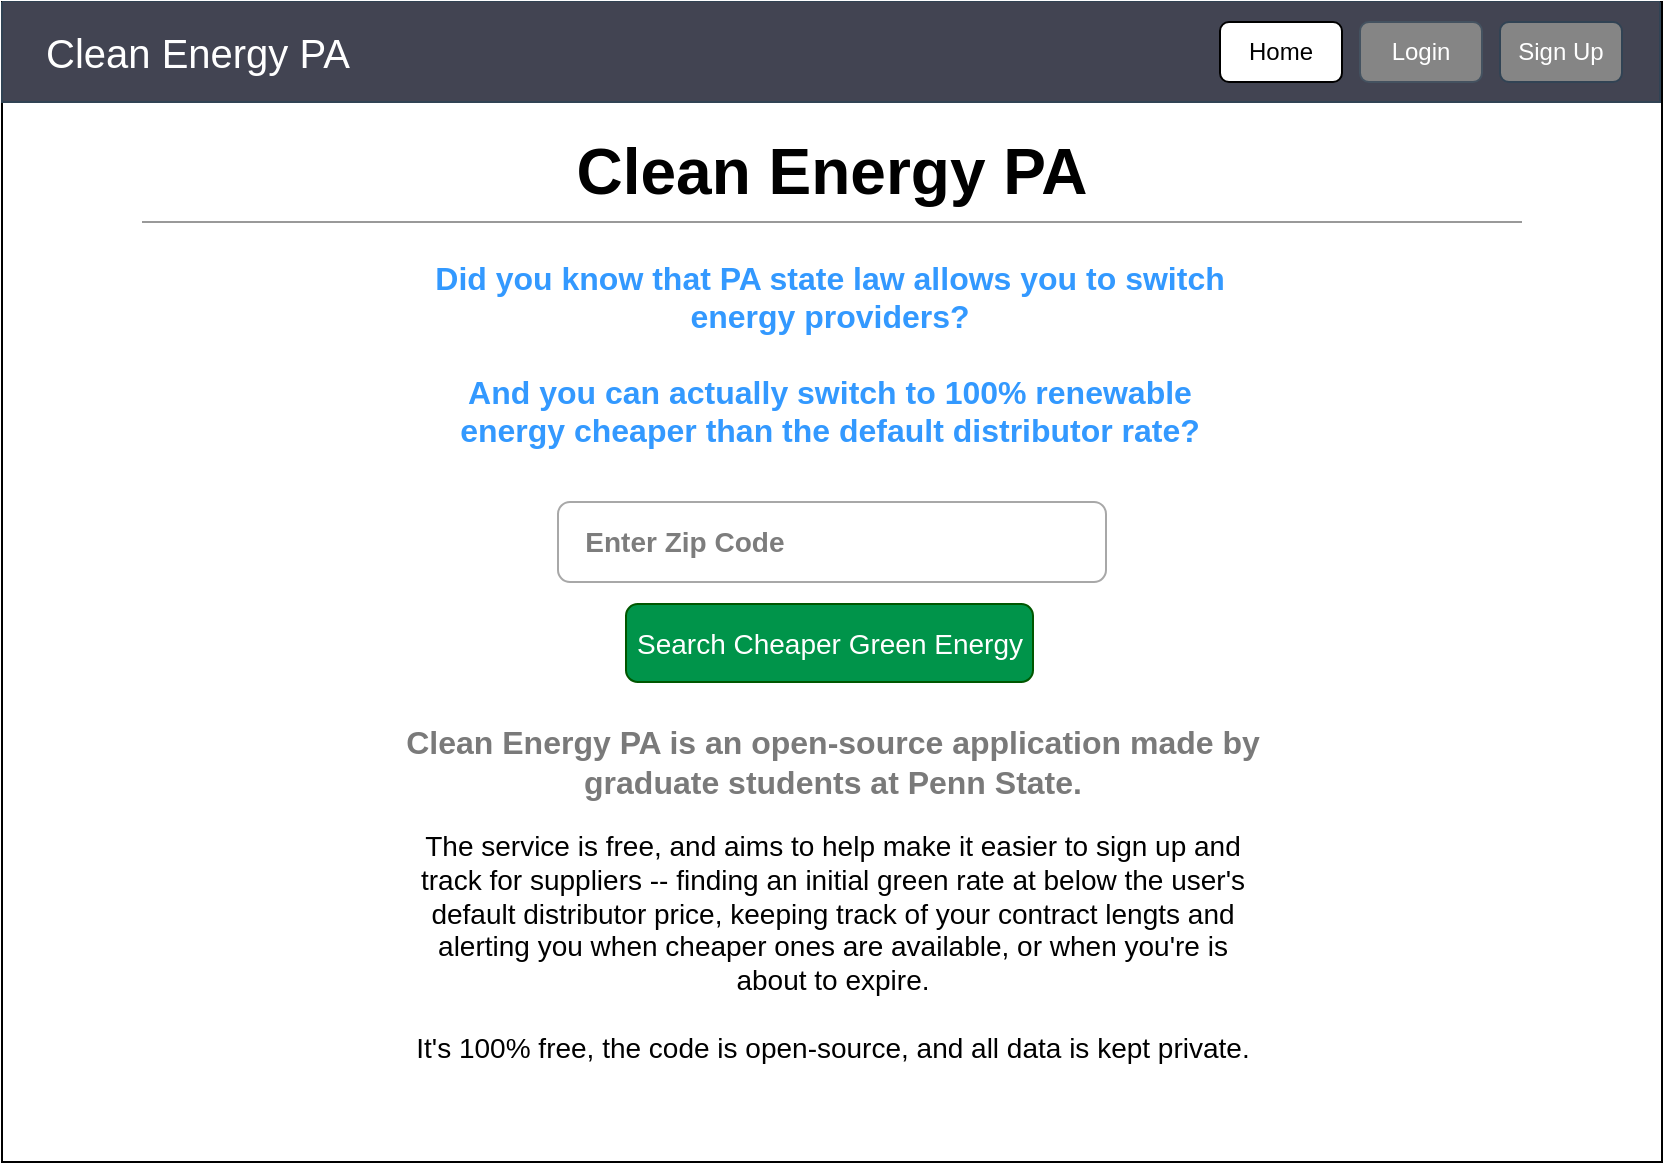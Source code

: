 <mxfile pages="6">
    <diagram name="Landing Page" id="G5gbXoaZbaZ6ohgpXtbu">
        <mxGraphModel dx="1240" dy="488" grid="0" gridSize="10" guides="1" tooltips="1" connect="1" arrows="1" fold="1" page="0" pageScale="1" pageWidth="850" pageHeight="1100" math="0" shadow="0">
            <root>
                <mxCell id="0"/>
                <mxCell id="1" parent="0"/>
                <mxCell id="cuup0PYRqOEnk-cBPXDl-1" value="" style="group;fillColor=none;fillStyle=hatch;" parent="1" connectable="0" vertex="1">
                    <mxGeometry x="43" y="50" width="830" height="580" as="geometry"/>
                </mxCell>
                <mxCell id="j_5XMxySv79X16WVs645-1" value="" style="rounded=0;whiteSpace=wrap;html=1;strokeColor=default;shadow=0;" parent="cuup0PYRqOEnk-cBPXDl-1" vertex="1">
                    <mxGeometry width="830" height="580" as="geometry"/>
                </mxCell>
                <mxCell id="j_5XMxySv79X16WVs645-2" value="&lt;font style=&quot;font-size: 14px;&quot; color=&quot;#7d7d7d&quot;&gt;&amp;nbsp; &amp;nbsp;Enter Zip Code&lt;/font&gt;" style="rounded=1;whiteSpace=wrap;html=1;fontStyle=1;strokeColor=#A8A8A8;align=left;" parent="cuup0PYRqOEnk-cBPXDl-1" vertex="1">
                    <mxGeometry x="278" y="250" width="274" height="40" as="geometry"/>
                </mxCell>
                <mxCell id="j_5XMxySv79X16WVs645-3" value="&lt;font style=&quot;font-size: 14px;&quot;&gt;Search Cheaper Green Energy&lt;/font&gt;" style="rounded=1;whiteSpace=wrap;html=1;fillColor=#00944A;strokeColor=#005700;fontColor=#ffffff;" parent="cuup0PYRqOEnk-cBPXDl-1" vertex="1">
                    <mxGeometry x="312" y="301" width="203.5" height="39" as="geometry"/>
                </mxCell>
                <mxCell id="j_5XMxySv79X16WVs645-4" value="&lt;font style=&quot;font-size: 32px;&quot;&gt;Clean Energy PA&lt;/font&gt;" style="text;strokeColor=none;align=center;fillColor=none;html=1;verticalAlign=middle;whiteSpace=wrap;rounded=0;fontStyle=1" parent="cuup0PYRqOEnk-cBPXDl-1" vertex="1">
                    <mxGeometry x="95" y="70" width="640" height="30" as="geometry"/>
                </mxCell>
                <mxCell id="j_5XMxySv79X16WVs645-5" value="&lt;font style=&quot;font-size: 16px;&quot;&gt;Did you know that PA state law allows you to switch energy providers?&lt;br style=&quot;&quot;&gt;&lt;br style=&quot;&quot;&gt;And you can actually switch to 100% renewable energy&amp;nbsp;&lt;span style=&quot;border-color: var(--border-color);&quot;&gt;cheaper&lt;/span&gt;&amp;nbsp;&lt;span style=&quot;border-color: var(--border-color);&quot;&gt;than the default distributor rate?&lt;/span&gt;&lt;/font&gt;" style="text;strokeColor=none;align=center;fillColor=none;html=1;verticalAlign=middle;whiteSpace=wrap;rounded=0;fontColor=#3399FF;fontStyle=1;fontSize=14;" parent="cuup0PYRqOEnk-cBPXDl-1" vertex="1">
                    <mxGeometry x="212" y="121" width="404" height="110" as="geometry"/>
                </mxCell>
                <mxCell id="j_5XMxySv79X16WVs645-6" value="&lt;b&gt;&lt;font color=&quot;#7a7a7a&quot; style=&quot;font-size: 16px;&quot;&gt;Clean Energy PA is an open-source application made by graduate students at Penn State.&lt;/font&gt;&lt;/b&gt;&lt;br&gt;&lt;br&gt;&lt;font style=&quot;font-size: 14px;&quot;&gt;The service is free, and aims to help make it easier to sign up and track for suppliers -- finding an initial green rate at below the user's default distributor price, keeping track of your contract lengts and alerting you when cheaper ones are available, or when you're is about to expire.&lt;br&gt;&lt;br&gt;It's 100% free, the code is open-source, and all data is kept private.&lt;/font&gt;" style="text;strokeColor=none;align=center;fillColor=none;html=1;verticalAlign=middle;whiteSpace=wrap;rounded=0;" parent="cuup0PYRqOEnk-cBPXDl-1" vertex="1">
                    <mxGeometry x="197.5" y="361" width="435" height="170" as="geometry"/>
                </mxCell>
                <mxCell id="Cw9_YkdGlTCv5rfiH9Wy-3" value="" style="swimlane;startSize=0;strokeWidth=1;fontSize=26;expand=1;collapsible=0;fillColor=none;swimlaneFillColor=#424452;fontColor=#ffffff;strokeColor=#314354;" parent="cuup0PYRqOEnk-cBPXDl-1" vertex="1">
                    <mxGeometry width="829" height="50" as="geometry"/>
                </mxCell>
                <mxCell id="j_5XMxySv79X16WVs645-8" value="Home" style="rounded=1;whiteSpace=wrap;html=1;" parent="Cw9_YkdGlTCv5rfiH9Wy-3" vertex="1">
                    <mxGeometry x="609" y="10" width="61" height="30" as="geometry"/>
                </mxCell>
                <mxCell id="j_5XMxySv79X16WVs645-7" value="Login" style="rounded=1;whiteSpace=wrap;html=1;fillColor=#858585;strokeColor=#445260;gradientColor=none;fontColor=#FFFFFF;" parent="Cw9_YkdGlTCv5rfiH9Wy-3" vertex="1">
                    <mxGeometry x="679" y="10" width="61" height="30" as="geometry"/>
                </mxCell>
                <mxCell id="Cw9_YkdGlTCv5rfiH9Wy-4" value="Sign Up" style="rounded=1;whiteSpace=wrap;html=1;fillColor=#858585;fontColor=#ffffff;strokeColor=#314354;" parent="Cw9_YkdGlTCv5rfiH9Wy-3" vertex="1">
                    <mxGeometry x="749" y="10" width="61" height="30" as="geometry"/>
                </mxCell>
                <mxCell id="f-OEPHMfGNdKq23IALlq-1" value="&lt;font style=&quot;font-size: 20px;&quot;&gt;Clean Energy PA&lt;/font&gt;" style="text;strokeColor=none;align=left;fillColor=none;html=1;verticalAlign=middle;whiteSpace=wrap;rounded=0;fontColor=#FFFFFF;fontSize=20;" parent="Cw9_YkdGlTCv5rfiH9Wy-3" vertex="1">
                    <mxGeometry x="20" y="10" width="300" height="30" as="geometry"/>
                </mxCell>
                <mxCell id="f-OEPHMfGNdKq23IALlq-2" value="" style="verticalLabelPosition=bottom;shadow=0;dashed=0;align=center;html=1;verticalAlign=top;strokeWidth=1;shape=mxgraph.mockup.markup.line;strokeColor=#999999;rounded=1;fontSize=20;fontColor=#FFFFFF;fillColor=#CCCCCC;gradientColor=none;" parent="cuup0PYRqOEnk-cBPXDl-1" vertex="1">
                    <mxGeometry x="70" y="100" width="690" height="20" as="geometry"/>
                </mxCell>
            </root>
        </mxGraphModel>
    </diagram>
    <diagram id="KVLNrhpuHi7Pq6tpJZ6S" name="Utility Distributor Modal">
        <mxGraphModel dx="1296" dy="703" grid="0" gridSize="10" guides="1" tooltips="1" connect="1" arrows="1" fold="1" page="0" pageScale="1" pageWidth="850" pageHeight="1100" math="0" shadow="0">
            <root>
                <mxCell id="0"/>
                <mxCell id="1" parent="0"/>
                <mxCell id="RnxdlfYLQiOc3m86vWj5-14" value="" style="group" parent="1" connectable="0" vertex="1">
                    <mxGeometry x="-75" y="4" width="1018" height="662" as="geometry"/>
                </mxCell>
                <mxCell id="RnxdlfYLQiOc3m86vWj5-1" value="" style="group;fillColor=none;fillStyle=hatch;" parent="RnxdlfYLQiOc3m86vWj5-14" connectable="0" vertex="1">
                    <mxGeometry width="1016" height="661" as="geometry"/>
                </mxCell>
                <mxCell id="RnxdlfYLQiOc3m86vWj5-2" value="" style="rounded=0;whiteSpace=wrap;html=1;strokeColor=default;shadow=0;" parent="RnxdlfYLQiOc3m86vWj5-1" vertex="1">
                    <mxGeometry width="1016.0" height="661.0" as="geometry"/>
                </mxCell>
                <mxCell id="RnxdlfYLQiOc3m86vWj5-3" value="&lt;font style=&quot;font-size: 14px;&quot; color=&quot;#7d7d7d&quot;&gt;&amp;nbsp; &amp;nbsp;Enter Zip Code&lt;/font&gt;" style="rounded=1;whiteSpace=wrap;html=1;fontStyle=1;strokeColor=#A8A8A8;align=left;" parent="RnxdlfYLQiOc3m86vWj5-1" vertex="1">
                    <mxGeometry x="340.299" y="284.914" width="335.402" height="45.586" as="geometry"/>
                </mxCell>
                <mxCell id="RnxdlfYLQiOc3m86vWj5-4" value="&lt;font style=&quot;font-size: 14px;&quot;&gt;Search Cheaper Green Energy&lt;/font&gt;" style="rounded=1;whiteSpace=wrap;html=1;fillColor=#00944A;strokeColor=#005700;fontColor=#ffffff;" parent="RnxdlfYLQiOc3m86vWj5-1" vertex="1">
                    <mxGeometry x="381.918" y="343.036" width="249.104" height="44.447" as="geometry"/>
                </mxCell>
                <mxCell id="RnxdlfYLQiOc3m86vWj5-5" value="&lt;font style=&quot;font-size: 32px;&quot;&gt;Clean Energy PA&lt;/font&gt;" style="text;strokeColor=none;align=center;fillColor=none;html=1;verticalAlign=middle;whiteSpace=wrap;rounded=0;fontStyle=1" parent="RnxdlfYLQiOc3m86vWj5-1" vertex="1">
                    <mxGeometry x="116.289" y="79.776" width="783.422" height="34.19" as="geometry"/>
                </mxCell>
                <mxCell id="RnxdlfYLQiOc3m86vWj5-6" value="&lt;font style=&quot;font-size: 16px;&quot;&gt;Did you know that PA state law allows you to switch energy providers?&lt;br style=&quot;&quot;&gt;&lt;br style=&quot;&quot;&gt;And you can actually switch to 100% renewable energy&amp;nbsp;&lt;span style=&quot;border-color: var(--border-color);&quot;&gt;cheaper&lt;/span&gt;&amp;nbsp;&lt;span style=&quot;border-color: var(--border-color);&quot;&gt;than the default distributor rate?&lt;/span&gt;&lt;/font&gt;" style="text;strokeColor=none;align=center;fillColor=none;html=1;verticalAlign=middle;whiteSpace=wrap;rounded=0;fontColor=#3399FF;fontStyle=1;fontSize=14;" parent="RnxdlfYLQiOc3m86vWj5-1" vertex="1">
                    <mxGeometry x="259.508" y="137.898" width="494.535" height="125.362" as="geometry"/>
                </mxCell>
                <mxCell id="RnxdlfYLQiOc3m86vWj5-7" value="&lt;b&gt;&lt;font color=&quot;#7a7a7a&quot; style=&quot;font-size: 16px;&quot;&gt;Clean Energy PA is an open-source application made by graduate students at Penn State.&lt;/font&gt;&lt;/b&gt;&lt;br&gt;&lt;br&gt;&lt;font style=&quot;font-size: 14px;&quot;&gt;The service is free, and aims to help make it easier to sign up and track for suppliers -- finding an initial green rate at below the user's default distributor price, keeping track of your contract lengts and alerting you when cheaper ones are available, or when you're is about to expire.&lt;br&gt;&lt;br&gt;It's 100% free, the code is open-source, and all data is kept private.&lt;/font&gt;" style="text;strokeColor=none;align=center;fillColor=none;html=1;verticalAlign=middle;whiteSpace=wrap;rounded=0;" parent="RnxdlfYLQiOc3m86vWj5-1" vertex="1">
                    <mxGeometry x="241.759" y="411.416" width="532.482" height="193.741" as="geometry"/>
                </mxCell>
                <mxCell id="RnxdlfYLQiOc3m86vWj5-8" value="" style="swimlane;startSize=0;strokeWidth=1;fontSize=26;expand=1;collapsible=0;fillColor=none;swimlaneFillColor=#424452;fontColor=#ffffff;strokeColor=#314354;" parent="RnxdlfYLQiOc3m86vWj5-1" vertex="1">
                    <mxGeometry width="1014.776" height="56.983" as="geometry"/>
                </mxCell>
                <mxCell id="RnxdlfYLQiOc3m86vWj5-9" value="Home" style="rounded=1;whiteSpace=wrap;html=1;" parent="RnxdlfYLQiOc3m86vWj5-8" vertex="1">
                    <mxGeometry x="745.475" y="11.397" width="74.67" height="34.19" as="geometry"/>
                </mxCell>
                <mxCell id="RnxdlfYLQiOc3m86vWj5-10" value="Login" style="rounded=1;whiteSpace=wrap;html=1;fillColor=#858585;strokeColor=#445260;gradientColor=none;fontColor=#FFFFFF;" parent="RnxdlfYLQiOc3m86vWj5-8" vertex="1">
                    <mxGeometry x="831.161" y="11.397" width="74.67" height="34.19" as="geometry"/>
                </mxCell>
                <mxCell id="RnxdlfYLQiOc3m86vWj5-11" value="Sign Up" style="rounded=1;whiteSpace=wrap;html=1;fillColor=#858585;fontColor=#ffffff;strokeColor=#314354;" parent="RnxdlfYLQiOc3m86vWj5-8" vertex="1">
                    <mxGeometry x="916.848" y="11.397" width="74.67" height="34.19" as="geometry"/>
                </mxCell>
                <mxCell id="RnxdlfYLQiOc3m86vWj5-12" value="&lt;font style=&quot;font-size: 20px;&quot;&gt;Clean Energy PA&lt;/font&gt;" style="text;strokeColor=none;align=left;fillColor=none;html=1;verticalAlign=middle;whiteSpace=wrap;rounded=0;fontColor=#FFFFFF;fontSize=20;" parent="RnxdlfYLQiOc3m86vWj5-8" vertex="1">
                    <mxGeometry x="24.482" y="11.397" width="367.229" height="34.19" as="geometry"/>
                </mxCell>
                <mxCell id="RnxdlfYLQiOc3m86vWj5-13" value="" style="verticalLabelPosition=bottom;shadow=0;dashed=0;align=center;html=1;verticalAlign=top;strokeWidth=1;shape=mxgraph.mockup.markup.line;strokeColor=#999999;rounded=1;fontSize=20;fontColor=#FFFFFF;fillColor=#CCCCCC;gradientColor=none;" parent="RnxdlfYLQiOc3m86vWj5-1" vertex="1">
                    <mxGeometry x="85.687" y="113.966" width="844.627" height="22.793" as="geometry"/>
                </mxCell>
                <mxCell id="70rSfIMKk0YC6XiHazLn-1" value="" style="rounded=0;whiteSpace=wrap;html=1;fillStyle=hatch;fillColor=#0d0d0d;shadow=0;" parent="RnxdlfYLQiOc3m86vWj5-14" vertex="1">
                    <mxGeometry x="1" y="1" width="1017" height="661" as="geometry"/>
                </mxCell>
                <mxCell id="2bZqA-a666yDy0cQKKfS-2" value="Enter your Zip Code" style="rounded=0;whiteSpace=wrap;html=1;fontStyle=1" parent="1" vertex="1">
                    <mxGeometry x="351" y="300" width="190" height="30" as="geometry"/>
                </mxCell>
                <mxCell id="2bZqA-a666yDy0cQKKfS-3" value="Search Cheaper Green Energy" style="rounded=0;whiteSpace=wrap;html=1;" parent="1" vertex="1">
                    <mxGeometry x="371" y="340" width="150" height="40" as="geometry"/>
                </mxCell>
                <mxCell id="2bZqA-a666yDy0cQKKfS-9" value="" style="rounded=0;whiteSpace=wrap;html=1;" parent="1" vertex="1">
                    <mxGeometry x="166" y="220" width="560" height="220" as="geometry"/>
                </mxCell>
                <mxCell id="2bZqA-a666yDy0cQKKfS-10" value="&lt;font style=&quot;font-size: 32px;&quot;&gt;Select your distributor&lt;/font&gt;" style="text;strokeColor=none;align=left;fillColor=none;html=1;verticalAlign=middle;whiteSpace=wrap;rounded=0;" parent="1" vertex="1">
                    <mxGeometry x="180" y="250" width="530" height="30" as="geometry"/>
                </mxCell>
                <mxCell id="2bZqA-a666yDy0cQKKfS-11" value="Your zip code is served by more than one distributor. Can you choose which?" style="text;strokeColor=none;align=center;fillColor=none;html=1;verticalAlign=middle;whiteSpace=wrap;rounded=0;" parent="1" vertex="1">
                    <mxGeometry x="228.5" y="290" width="435" height="10" as="geometry"/>
                </mxCell>
                <mxCell id="PgjUHIe1LC18A9ue1hxk-1" value="Only show this modal and options if there's more than one" style="shape=callout;whiteSpace=wrap;html=1;perimeter=calloutPerimeter;position2=0.25;" parent="1" vertex="1">
                    <mxGeometry x="592" y="150" width="118" height="83" as="geometry"/>
                </mxCell>
                <mxCell id="ptfe8VgpW23ABXUX3Wn4-1" value="Distributor 1" style="rounded=1;html=1;shadow=0;dashed=0;whiteSpace=wrap;fontSize=17;fillColor=#009900;align=center;strokeColor=#000000;fontColor=#FFFFFF;" parent="1" vertex="1">
                    <mxGeometry x="210" y="350" width="480" height="30" as="geometry"/>
                </mxCell>
                <mxCell id="ptfe8VgpW23ABXUX3Wn4-2" value="Distributor 2" style="rounded=1;html=1;shadow=0;dashed=0;whiteSpace=wrap;fontSize=17;fillColor=#009900;align=center;strokeColor=#000000;fontColor=#FFFFFF;" parent="1" vertex="1">
                    <mxGeometry x="210" y="390" width="480" height="30" as="geometry"/>
                </mxCell>
                <mxCell id="ptfe8VgpW23ABXUX3Wn4-3" value="&lt;font style=&quot;font-size: 14px;&quot;&gt;Go Back&lt;/font&gt;" style="text;strokeColor=none;align=center;fillColor=none;html=1;verticalAlign=middle;whiteSpace=wrap;rounded=0;fontStyle=4;fontSize=14;fontColor=#2577C4;" parent="1" vertex="1">
                    <mxGeometry x="170" y="220" width="84" height="30" as="geometry"/>
                </mxCell>
                <mxCell id="ptfe8VgpW23ABXUX3Wn4-5" value="" style="line;strokeWidth=1;html=1;fontSize=14;fontColor=#2577C4;strokeColor=#9C9C9C;" parent="1" vertex="1">
                    <mxGeometry x="180" y="310" width="530" height="10" as="geometry"/>
                </mxCell>
                <mxCell id="ptfe8VgpW23ABXUX3Wn4-6" value="" style="line;strokeWidth=1;html=1;fontSize=14;fontColor=#2577C4;strokeColor=#9C9C9C;" parent="1" vertex="1">
                    <mxGeometry x="180" y="320.5" width="530" height="10" as="geometry"/>
                </mxCell>
                <mxCell id="hYfl26RuKZ3BPZJd1gHR-1" value="" style="verticalLabelPosition=bottom;verticalAlign=top;html=1;shape=mxgraph.basic.x;strokeColor=#666666;strokeWidth=1;fontSize=14;fontColor=#333333;fillColor=#f5f5f5;" parent="1" vertex="1">
                    <mxGeometry x="700" y="233" width="10" height="8" as="geometry"/>
                </mxCell>
            </root>
        </mxGraphModel>
    </diagram>
    <diagram name="Rate Selection" id="LxUhIuTGKZHG7eBzVrpD">
        <mxGraphModel dx="896" dy="703" grid="0" gridSize="10" guides="1" tooltips="1" connect="1" arrows="1" fold="1" page="0" pageScale="1" pageWidth="850" pageHeight="1100" math="0" shadow="0">
            <root>
                <mxCell id="gffzujXrFsy1WOpSTWKb-0"/>
                <mxCell id="gffzujXrFsy1WOpSTWKb-1" parent="gffzujXrFsy1WOpSTWKb-0"/>
                <mxCell id="DsEhRBSFiKs4kCjrqLuH-0" value="" style="group" parent="gffzujXrFsy1WOpSTWKb-1" vertex="1" connectable="0">
                    <mxGeometry x="120" y="16" width="1018" height="662" as="geometry"/>
                </mxCell>
                <mxCell id="DsEhRBSFiKs4kCjrqLuH-1" value="" style="group;fillColor=none;fillStyle=hatch;" parent="DsEhRBSFiKs4kCjrqLuH-0" vertex="1" connectable="0">
                    <mxGeometry width="1016" height="661" as="geometry"/>
                </mxCell>
                <mxCell id="DsEhRBSFiKs4kCjrqLuH-2" value="" style="rounded=0;whiteSpace=wrap;html=1;strokeColor=default;shadow=0;" parent="DsEhRBSFiKs4kCjrqLuH-1" vertex="1">
                    <mxGeometry width="1016.0" height="661.0" as="geometry"/>
                </mxCell>
                <mxCell id="DsEhRBSFiKs4kCjrqLuH-3" value="&lt;font style=&quot;font-size: 14px;&quot; color=&quot;#7d7d7d&quot;&gt;&amp;nbsp; &amp;nbsp;Enter Zip Code&lt;/font&gt;" style="rounded=1;whiteSpace=wrap;html=1;fontStyle=1;strokeColor=#A8A8A8;align=left;" parent="DsEhRBSFiKs4kCjrqLuH-1" vertex="1">
                    <mxGeometry x="340.299" y="284.914" width="335.402" height="45.586" as="geometry"/>
                </mxCell>
                <mxCell id="DsEhRBSFiKs4kCjrqLuH-4" value="&lt;font style=&quot;font-size: 14px;&quot;&gt;Search Cheaper Green Energy&lt;/font&gt;" style="rounded=1;whiteSpace=wrap;html=1;fillColor=#00944A;strokeColor=#005700;fontColor=#ffffff;" parent="DsEhRBSFiKs4kCjrqLuH-1" vertex="1">
                    <mxGeometry x="381.918" y="343.036" width="249.104" height="44.447" as="geometry"/>
                </mxCell>
                <mxCell id="DsEhRBSFiKs4kCjrqLuH-5" value="&lt;font style=&quot;font-size: 32px;&quot;&gt;Clean Energy PA&lt;/font&gt;" style="text;strokeColor=none;align=center;fillColor=none;html=1;verticalAlign=middle;whiteSpace=wrap;rounded=0;fontStyle=1" parent="DsEhRBSFiKs4kCjrqLuH-1" vertex="1">
                    <mxGeometry x="116.289" y="79.776" width="783.422" height="34.19" as="geometry"/>
                </mxCell>
                <mxCell id="DsEhRBSFiKs4kCjrqLuH-6" value="&lt;font style=&quot;font-size: 16px;&quot;&gt;Did you know that PA state law allows you to switch energy providers?&lt;br style=&quot;&quot;&gt;&lt;br style=&quot;&quot;&gt;And you can actually switch to 100% renewable energy&amp;nbsp;&lt;span style=&quot;border-color: var(--border-color);&quot;&gt;cheaper&lt;/span&gt;&amp;nbsp;&lt;span style=&quot;border-color: var(--border-color);&quot;&gt;than the default distributor rate?&lt;/span&gt;&lt;/font&gt;" style="text;strokeColor=none;align=center;fillColor=none;html=1;verticalAlign=middle;whiteSpace=wrap;rounded=0;fontColor=#3399FF;fontStyle=1;fontSize=14;" parent="DsEhRBSFiKs4kCjrqLuH-1" vertex="1">
                    <mxGeometry x="259.508" y="137.898" width="494.535" height="125.362" as="geometry"/>
                </mxCell>
                <mxCell id="DsEhRBSFiKs4kCjrqLuH-7" value="&lt;b&gt;&lt;font color=&quot;#7a7a7a&quot; style=&quot;font-size: 16px;&quot;&gt;Clean Energy PA is an open-source application made by graduate students at Penn State.&lt;/font&gt;&lt;/b&gt;&lt;br&gt;&lt;br&gt;&lt;font style=&quot;font-size: 14px;&quot;&gt;The service is free, and aims to help make it easier to sign up and track for suppliers -- finding an initial green rate at below the user's default distributor price, keeping track of your contract lengts and alerting you when cheaper ones are available, or when you're is about to expire.&lt;br&gt;&lt;br&gt;It's 100% free, the code is open-source, and all data is kept private.&lt;/font&gt;" style="text;strokeColor=none;align=center;fillColor=none;html=1;verticalAlign=middle;whiteSpace=wrap;rounded=0;" parent="DsEhRBSFiKs4kCjrqLuH-1" vertex="1">
                    <mxGeometry x="241.759" y="411.416" width="532.482" height="193.741" as="geometry"/>
                </mxCell>
                <mxCell id="DsEhRBSFiKs4kCjrqLuH-8" value="" style="swimlane;startSize=0;strokeWidth=1;fontSize=26;expand=1;collapsible=0;fillColor=none;swimlaneFillColor=#424452;fontColor=#ffffff;strokeColor=#314354;" parent="DsEhRBSFiKs4kCjrqLuH-1" vertex="1">
                    <mxGeometry width="1014.776" height="56.983" as="geometry"/>
                </mxCell>
                <mxCell id="DsEhRBSFiKs4kCjrqLuH-9" value="Home" style="rounded=1;whiteSpace=wrap;html=1;" parent="DsEhRBSFiKs4kCjrqLuH-8" vertex="1">
                    <mxGeometry x="745.475" y="11.397" width="74.67" height="34.19" as="geometry"/>
                </mxCell>
                <mxCell id="DsEhRBSFiKs4kCjrqLuH-10" value="Login" style="rounded=1;whiteSpace=wrap;html=1;fillColor=#858585;strokeColor=#445260;gradientColor=none;fontColor=#FFFFFF;" parent="DsEhRBSFiKs4kCjrqLuH-8" vertex="1">
                    <mxGeometry x="831.161" y="11.397" width="74.67" height="34.19" as="geometry"/>
                </mxCell>
                <mxCell id="DsEhRBSFiKs4kCjrqLuH-11" value="Sign Up" style="rounded=1;whiteSpace=wrap;html=1;fillColor=#858585;fontColor=#ffffff;strokeColor=#314354;" parent="DsEhRBSFiKs4kCjrqLuH-8" vertex="1">
                    <mxGeometry x="916.848" y="11.397" width="74.67" height="34.19" as="geometry"/>
                </mxCell>
                <mxCell id="DsEhRBSFiKs4kCjrqLuH-12" value="&lt;font style=&quot;font-size: 20px;&quot;&gt;Clean Energy PA&lt;/font&gt;" style="text;strokeColor=none;align=left;fillColor=none;html=1;verticalAlign=middle;whiteSpace=wrap;rounded=0;fontColor=#FFFFFF;fontSize=20;" parent="DsEhRBSFiKs4kCjrqLuH-8" vertex="1">
                    <mxGeometry x="24.482" y="11.397" width="367.229" height="34.19" as="geometry"/>
                </mxCell>
                <mxCell id="DsEhRBSFiKs4kCjrqLuH-13" value="" style="verticalLabelPosition=bottom;shadow=0;dashed=0;align=center;html=1;verticalAlign=top;strokeWidth=1;shape=mxgraph.mockup.markup.line;strokeColor=#999999;rounded=1;fontSize=20;fontColor=#FFFFFF;fillColor=#CCCCCC;gradientColor=none;" parent="DsEhRBSFiKs4kCjrqLuH-1" vertex="1">
                    <mxGeometry x="85.687" y="113.966" width="844.627" height="22.793" as="geometry"/>
                </mxCell>
                <mxCell id="DsEhRBSFiKs4kCjrqLuH-14" value="" style="rounded=0;whiteSpace=wrap;html=1;fillStyle=hatch;fillColor=#0d0d0d;shadow=0;" parent="DsEhRBSFiKs4kCjrqLuH-0" vertex="1">
                    <mxGeometry x="1" y="1" width="1017" height="661" as="geometry"/>
                </mxCell>
                <mxCell id="jRSQ3vmaZ_lnn7P1rNuY-0" value="" style="group" parent="gffzujXrFsy1WOpSTWKb-1" vertex="1" connectable="0">
                    <mxGeometry x="364" y="198" width="560" height="290" as="geometry"/>
                </mxCell>
                <mxCell id="gffzujXrFsy1WOpSTWKb-3" value="Enter your Zip Code" style="rounded=0;whiteSpace=wrap;html=1;fontStyle=1" parent="jRSQ3vmaZ_lnn7P1rNuY-0" vertex="1">
                    <mxGeometry x="185" y="80" width="190" height="30" as="geometry"/>
                </mxCell>
                <mxCell id="gffzujXrFsy1WOpSTWKb-4" value="Search Cheaper Green Energy" style="rounded=0;whiteSpace=wrap;html=1;" parent="jRSQ3vmaZ_lnn7P1rNuY-0" vertex="1">
                    <mxGeometry x="205" y="120" width="150" height="40" as="geometry"/>
                </mxCell>
                <mxCell id="gffzujXrFsy1WOpSTWKb-10" value="" style="rounded=0;whiteSpace=wrap;html=1;" parent="jRSQ3vmaZ_lnn7P1rNuY-0" vertex="1">
                    <mxGeometry width="560" height="290" as="geometry"/>
                </mxCell>
                <mxCell id="gffzujXrFsy1WOpSTWKb-11" value="&lt;font style=&quot;font-size: 32px;&quot;&gt;Distributor Selected: {Distributor}&lt;/font&gt;" style="text;strokeColor=none;align=left;fillColor=none;html=1;verticalAlign=middle;whiteSpace=wrap;rounded=0;" parent="jRSQ3vmaZ_lnn7P1rNuY-0" vertex="1">
                    <mxGeometry x="14" y="30" width="530" height="30" as="geometry"/>
                </mxCell>
                <mxCell id="gffzujXrFsy1WOpSTWKb-14" value="Rate Schedule 1" style="rounded=1;html=1;shadow=0;dashed=0;whiteSpace=wrap;fontSize=17;fillColor=#009900;align=center;strokeColor=#000000;fontColor=#FFFFFF;" parent="jRSQ3vmaZ_lnn7P1rNuY-0" vertex="1">
                    <mxGeometry x="44" y="155" width="480" height="30" as="geometry"/>
                </mxCell>
                <mxCell id="gffzujXrFsy1WOpSTWKb-15" value="Rate Schedule 2" style="rounded=1;html=1;shadow=0;dashed=0;whiteSpace=wrap;fontSize=17;fillColor=#009900;align=center;strokeColor=#000000;fontColor=#FFFFFF;" parent="jRSQ3vmaZ_lnn7P1rNuY-0" vertex="1">
                    <mxGeometry x="44" y="195" width="480" height="30" as="geometry"/>
                </mxCell>
                <mxCell id="gffzujXrFsy1WOpSTWKb-16" value="&lt;font style=&quot;font-size: 14px;&quot;&gt;Go Back&lt;/font&gt;" style="text;strokeColor=none;align=center;fillColor=none;html=1;verticalAlign=middle;whiteSpace=wrap;rounded=0;fontStyle=4;fontSize=14;fontColor=#2577C4;" parent="jRSQ3vmaZ_lnn7P1rNuY-0" vertex="1">
                    <mxGeometry x="4" width="84" height="30" as="geometry"/>
                </mxCell>
                <mxCell id="gffzujXrFsy1WOpSTWKb-17" value="" style="line;strokeWidth=1;html=1;fontSize=14;fontColor=#2577C4;strokeColor=#9C9C9C;" parent="jRSQ3vmaZ_lnn7P1rNuY-0" vertex="1">
                    <mxGeometry x="15" y="70" width="530" height="10" as="geometry"/>
                </mxCell>
                <mxCell id="gffzujXrFsy1WOpSTWKb-18" value="" style="line;strokeWidth=1;html=1;fontSize=14;fontColor=#2577C4;strokeColor=#9C9C9C;" parent="jRSQ3vmaZ_lnn7P1rNuY-0" vertex="1">
                    <mxGeometry x="14" y="80" width="530" height="10" as="geometry"/>
                </mxCell>
                <mxCell id="y-iQuCfE7zDo8wPD1LTC-0" value="" style="verticalLabelPosition=bottom;verticalAlign=top;html=1;shape=mxgraph.basic.x;strokeColor=#666666;strokeWidth=1;fontSize=14;fontColor=#333333;fillColor=#f5f5f5;" parent="jRSQ3vmaZ_lnn7P1rNuY-0" vertex="1">
                    <mxGeometry x="534" y="13" width="10" height="8" as="geometry"/>
                </mxCell>
                <mxCell id="4an3x8XMO6h1RM_Hx3AX-0" value="Rate Schedule 3" style="rounded=1;html=1;shadow=0;dashed=0;whiteSpace=wrap;fontSize=17;fillColor=#009900;align=center;strokeColor=#000000;fontColor=#FFFFFF;" parent="jRSQ3vmaZ_lnn7P1rNuY-0" vertex="1">
                    <mxGeometry x="44" y="235" width="480" height="30" as="geometry"/>
                </mxCell>
                <mxCell id="4an3x8XMO6h1RM_Hx3AX-1" value="&lt;font style=&quot;font-size: 26px;&quot;&gt;Select your rate schedule&lt;/font&gt;" style="text;strokeColor=none;align=left;fillColor=none;html=1;verticalAlign=middle;whiteSpace=wrap;rounded=0;" parent="jRSQ3vmaZ_lnn7P1rNuY-0" vertex="1">
                    <mxGeometry x="14" y="100" width="530" height="30" as="geometry"/>
                </mxCell>
                <mxCell id="mivOmzyiqU8w0yQdpc7E-0" value="Only show this modal and options if there's more than one" style="shape=callout;whiteSpace=wrap;html=1;perimeter=calloutPerimeter;position2=0.22;" parent="gffzujXrFsy1WOpSTWKb-1" vertex="1">
                    <mxGeometry x="799" y="122" width="118" height="83" as="geometry"/>
                </mxCell>
            </root>
        </mxGraphModel>
    </diagram>
    <diagram id="ODXbKTL49ummwTlv8kO4" name="Possible-Selections-Prompt">
        <mxGraphModel dx="1296" dy="703" grid="0" gridSize="10" guides="1" tooltips="1" connect="1" arrows="1" fold="1" page="0" pageScale="1" pageWidth="850" pageHeight="1100" math="0" shadow="0">
            <root>
                <mxCell id="0"/>
                <mxCell id="1" parent="0"/>
                <mxCell id="U4m6A1P5UT4hDLQuPh-C-1" value="" style="group" parent="1" vertex="1" connectable="0">
                    <mxGeometry x="-67" y="14" width="1018" height="662" as="geometry"/>
                </mxCell>
                <mxCell id="U4m6A1P5UT4hDLQuPh-C-2" value="" style="group;fillColor=none;fillStyle=hatch;" parent="U4m6A1P5UT4hDLQuPh-C-1" vertex="1" connectable="0">
                    <mxGeometry width="1016" height="661" as="geometry"/>
                </mxCell>
                <mxCell id="U4m6A1P5UT4hDLQuPh-C-3" value="" style="rounded=0;whiteSpace=wrap;html=1;strokeColor=default;shadow=0;" parent="U4m6A1P5UT4hDLQuPh-C-2" vertex="1">
                    <mxGeometry width="1016.0" height="661.0" as="geometry"/>
                </mxCell>
                <mxCell id="U4m6A1P5UT4hDLQuPh-C-4" value="&lt;font style=&quot;font-size: 14px;&quot; color=&quot;#7d7d7d&quot;&gt;&amp;nbsp; &amp;nbsp;Enter Zip Code&lt;/font&gt;" style="rounded=1;whiteSpace=wrap;html=1;fontStyle=1;strokeColor=#A8A8A8;align=left;" parent="U4m6A1P5UT4hDLQuPh-C-2" vertex="1">
                    <mxGeometry x="340.299" y="284.914" width="335.402" height="45.586" as="geometry"/>
                </mxCell>
                <mxCell id="U4m6A1P5UT4hDLQuPh-C-5" value="&lt;font style=&quot;font-size: 14px;&quot;&gt;Search Cheaper Green Energy&lt;/font&gt;" style="rounded=1;whiteSpace=wrap;html=1;fillColor=#00944A;strokeColor=#005700;fontColor=#ffffff;" parent="U4m6A1P5UT4hDLQuPh-C-2" vertex="1">
                    <mxGeometry x="381.918" y="343.036" width="249.104" height="44.447" as="geometry"/>
                </mxCell>
                <mxCell id="U4m6A1P5UT4hDLQuPh-C-6" value="&lt;font style=&quot;font-size: 32px;&quot;&gt;Clean Energy PA&lt;/font&gt;" style="text;strokeColor=none;align=center;fillColor=none;html=1;verticalAlign=middle;whiteSpace=wrap;rounded=0;fontStyle=1" parent="U4m6A1P5UT4hDLQuPh-C-2" vertex="1">
                    <mxGeometry x="116.289" y="79.776" width="783.422" height="34.19" as="geometry"/>
                </mxCell>
                <mxCell id="U4m6A1P5UT4hDLQuPh-C-7" value="&lt;font style=&quot;font-size: 16px;&quot;&gt;Did you know that PA state law allows you to switch energy providers?&lt;br style=&quot;&quot;&gt;&lt;br style=&quot;&quot;&gt;And you can actually switch to 100% renewable energy&amp;nbsp;&lt;span style=&quot;border-color: var(--border-color);&quot;&gt;cheaper&lt;/span&gt;&amp;nbsp;&lt;span style=&quot;border-color: var(--border-color);&quot;&gt;than the default distributor rate?&lt;/span&gt;&lt;/font&gt;" style="text;strokeColor=none;align=center;fillColor=none;html=1;verticalAlign=middle;whiteSpace=wrap;rounded=0;fontColor=#3399FF;fontStyle=1;fontSize=14;" parent="U4m6A1P5UT4hDLQuPh-C-2" vertex="1">
                    <mxGeometry x="259.508" y="137.898" width="494.535" height="125.362" as="geometry"/>
                </mxCell>
                <mxCell id="U4m6A1P5UT4hDLQuPh-C-8" value="&lt;b&gt;&lt;font color=&quot;#7a7a7a&quot; style=&quot;font-size: 16px;&quot;&gt;Clean Energy PA is an open-source application made by graduate students at Penn State.&lt;/font&gt;&lt;/b&gt;&lt;br&gt;&lt;br&gt;&lt;font style=&quot;font-size: 14px;&quot;&gt;The service is free, and aims to help make it easier to sign up and track for suppliers -- finding an initial green rate at below the user's default distributor price, keeping track of your contract lengts and alerting you when cheaper ones are available, or when you're is about to expire.&lt;br&gt;&lt;br&gt;It's 100% free, the code is open-source, and all data is kept private.&lt;/font&gt;" style="text;strokeColor=none;align=center;fillColor=none;html=1;verticalAlign=middle;whiteSpace=wrap;rounded=0;" parent="U4m6A1P5UT4hDLQuPh-C-2" vertex="1">
                    <mxGeometry x="241.759" y="411.416" width="532.482" height="193.741" as="geometry"/>
                </mxCell>
                <mxCell id="U4m6A1P5UT4hDLQuPh-C-9" value="" style="swimlane;startSize=0;strokeWidth=1;fontSize=26;expand=1;collapsible=0;fillColor=none;swimlaneFillColor=#424452;fontColor=#ffffff;strokeColor=#314354;" parent="U4m6A1P5UT4hDLQuPh-C-2" vertex="1">
                    <mxGeometry width="1014.776" height="56.983" as="geometry"/>
                </mxCell>
                <mxCell id="U4m6A1P5UT4hDLQuPh-C-10" value="Home" style="rounded=1;whiteSpace=wrap;html=1;" parent="U4m6A1P5UT4hDLQuPh-C-9" vertex="1">
                    <mxGeometry x="745.475" y="11.397" width="74.67" height="34.19" as="geometry"/>
                </mxCell>
                <mxCell id="U4m6A1P5UT4hDLQuPh-C-11" value="Login" style="rounded=1;whiteSpace=wrap;html=1;fillColor=#858585;strokeColor=#445260;gradientColor=none;fontColor=#FFFFFF;" parent="U4m6A1P5UT4hDLQuPh-C-9" vertex="1">
                    <mxGeometry x="831.161" y="11.397" width="74.67" height="34.19" as="geometry"/>
                </mxCell>
                <mxCell id="U4m6A1P5UT4hDLQuPh-C-12" value="Sign Up" style="rounded=1;whiteSpace=wrap;html=1;fillColor=#858585;fontColor=#ffffff;strokeColor=#314354;" parent="U4m6A1P5UT4hDLQuPh-C-9" vertex="1">
                    <mxGeometry x="916.848" y="11.397" width="74.67" height="34.19" as="geometry"/>
                </mxCell>
                <mxCell id="U4m6A1P5UT4hDLQuPh-C-13" value="&lt;font style=&quot;font-size: 20px;&quot;&gt;Clean Energy PA&lt;/font&gt;" style="text;strokeColor=none;align=left;fillColor=none;html=1;verticalAlign=middle;whiteSpace=wrap;rounded=0;fontColor=#FFFFFF;fontSize=20;" parent="U4m6A1P5UT4hDLQuPh-C-9" vertex="1">
                    <mxGeometry x="24.482" y="11.397" width="367.229" height="34.19" as="geometry"/>
                </mxCell>
                <mxCell id="U4m6A1P5UT4hDLQuPh-C-14" value="" style="verticalLabelPosition=bottom;shadow=0;dashed=0;align=center;html=1;verticalAlign=top;strokeWidth=1;shape=mxgraph.mockup.markup.line;strokeColor=#999999;rounded=1;fontSize=20;fontColor=#FFFFFF;fillColor=#CCCCCC;gradientColor=none;" parent="U4m6A1P5UT4hDLQuPh-C-2" vertex="1">
                    <mxGeometry x="85.687" y="113.966" width="844.627" height="22.793" as="geometry"/>
                </mxCell>
                <mxCell id="U4m6A1P5UT4hDLQuPh-C-15" value="" style="rounded=0;whiteSpace=wrap;html=1;fillStyle=hatch;fillColor=#0d0d0d;shadow=0;" parent="U4m6A1P5UT4hDLQuPh-C-1" vertex="1">
                    <mxGeometry x="1" y="1" width="1017" height="661" as="geometry"/>
                </mxCell>
                <mxCell id="RXH8Dx9q0mamde9Szxg7-2" value="Enter your Zip Code" style="rounded=0;whiteSpace=wrap;html=1;fontStyle=1" parent="1" vertex="1">
                    <mxGeometry x="351" y="300" width="190" height="30" as="geometry"/>
                </mxCell>
                <mxCell id="RXH8Dx9q0mamde9Szxg7-3" value="Search Cheaper Green Energy" style="rounded=0;whiteSpace=wrap;html=1;" parent="1" vertex="1">
                    <mxGeometry x="371" y="340" width="150" height="40" as="geometry"/>
                </mxCell>
                <mxCell id="RXH8Dx9q0mamde9Szxg7-9" value="" style="rounded=0;whiteSpace=wrap;html=1;" parent="1" vertex="1">
                    <mxGeometry x="166" y="214" width="560" height="334" as="geometry"/>
                </mxCell>
                <mxCell id="RXH8Dx9q0mamde9Szxg7-10" value="&lt;span style=&quot;font-size: 32px;&quot;&gt;Possible Selections&lt;/span&gt;" style="text;strokeColor=none;align=center;fillColor=none;html=1;verticalAlign=middle;whiteSpace=wrap;rounded=0;" parent="1" vertex="1">
                    <mxGeometry x="126" y="225" width="640" height="30" as="geometry"/>
                </mxCell>
                <mxCell id="RXH8Dx9q0mamde9Szxg7-11" value="It looks like you may have made a selection on a provider, but we're not sure! Did you sign-up for any of these??" style="text;strokeColor=none;align=center;fillColor=none;html=1;verticalAlign=middle;whiteSpace=wrap;rounded=0;" parent="1" vertex="1">
                    <mxGeometry x="228.5" y="265" width="435" height="10" as="geometry"/>
                </mxCell>
                <mxCell id="RXH8Dx9q0mamde9Szxg7-17" value="This option moves directly to the 'Results' page" style="shape=callout;whiteSpace=wrap;html=1;perimeter=calloutPerimeter;position2=0;" parent="1" vertex="1">
                    <mxGeometry x="589" y="420" width="118" height="83" as="geometry"/>
                </mxCell>
                <mxCell id="RXH8Dx9q0mamde9Szxg7-21" value="It will persist when they click on one of the option buttons" style="shape=callout;whiteSpace=wrap;html=1;perimeter=calloutPerimeter;position2=1;" parent="1" vertex="1">
                    <mxGeometry x="207" y="326" width="98" height="90" as="geometry"/>
                </mxCell>
                <mxCell id="cVB3DyduaonT10i0cKZx-2" value="Option 1" style="rounded=1;html=1;shadow=0;dashed=0;whiteSpace=wrap;fontSize=10;fillColor=#009900;align=center;strokeColor=#000000;fontColor=#FFFFFF;" parent="1" vertex="1">
                    <mxGeometry x="334" y="330" width="238" height="40" as="geometry"/>
                </mxCell>
                <mxCell id="cVB3DyduaonT10i0cKZx-3" value="Option 2" style="rounded=1;html=1;shadow=0;dashed=0;whiteSpace=wrap;fontSize=10;fillColor=#009900;align=center;strokeColor=#000000;fontColor=#FFFFFF;" parent="1" vertex="1">
                    <mxGeometry x="333" y="387" width="238" height="40" as="geometry"/>
                </mxCell>
                <mxCell id="lm8c7WKBXZceJg3Eup0n-2" value="" style="line;strokeWidth=1;html=1;fontSize=14;fontColor=#2577C4;strokeColor=#9C9C9C;" parent="1" vertex="1">
                    <mxGeometry x="177" y="300" width="530" height="10" as="geometry"/>
                </mxCell>
                <mxCell id="lm8c7WKBXZceJg3Eup0n-3" value="" style="line;strokeWidth=1;html=1;fontSize=14;fontColor=#2577C4;strokeColor=#9C9C9C;" parent="1" vertex="1">
                    <mxGeometry x="177" y="290" width="530" height="10" as="geometry"/>
                </mxCell>
                <mxCell id="lm8c7WKBXZceJg3Eup0n-5" value="&lt;span style=&quot;font-size: 12px;&quot;&gt;No, I didn't - please show me other offers in my area&lt;/span&gt;" style="rounded=1;html=1;shadow=0;dashed=0;whiteSpace=wrap;fontSize=10;fillColor=#FF0000;align=center;strokeColor=#000000;fontColor=#FFFFFF;" parent="1" vertex="1">
                    <mxGeometry x="340.25" y="471" width="225.5" height="40" as="geometry"/>
                </mxCell>
            </root>
        </mxGraphModel>
    </diagram>
    <diagram id="cobLo2WWUylWDpU3vQ0S" name="SIgn Up">
        <mxGraphModel dx="896" dy="1103" grid="0" gridSize="10" guides="1" tooltips="1" connect="1" arrows="1" fold="1" page="0" pageScale="1" pageWidth="850" pageHeight="1100" math="0" shadow="0">
            <root>
                <mxCell id="0"/>
                <mxCell id="1" parent="0"/>
                <mxCell id="M6Al2zBa8RvQyWxp7mWW-1" value="" style="group" parent="1" connectable="0" vertex="1">
                    <mxGeometry x="43" y="-57" width="830" height="1018" as="geometry"/>
                </mxCell>
                <mxCell id="0Ra0iCxqYizZlptwCVhb-1" value="" style="group" parent="M6Al2zBa8RvQyWxp7mWW-1" connectable="0" vertex="1">
                    <mxGeometry width="830" height="1018.0" as="geometry"/>
                </mxCell>
                <mxCell id="SwhhB4UtySf1ITg6E44p-1" value="" style="group" parent="0Ra0iCxqYizZlptwCVhb-1" connectable="0" vertex="1">
                    <mxGeometry width="830" height="1018.0" as="geometry"/>
                </mxCell>
                <mxCell id="QQwO2zLBCXHCNAJMLMWC-2" value="" style="rounded=0;whiteSpace=wrap;html=1;strokeColor=default;shadow=0;container=0;" parent="SwhhB4UtySf1ITg6E44p-1" vertex="1">
                    <mxGeometry width="830" height="910" as="geometry"/>
                </mxCell>
                <mxCell id="QQwO2zLBCXHCNAJMLMWC-8" value="" style="swimlane;startSize=0;strokeWidth=1;fontSize=26;expand=1;collapsible=0;fillColor=none;swimlaneFillColor=#424452;fontColor=#ffffff;strokeColor=#314354;container=0;" parent="SwhhB4UtySf1ITg6E44p-1" vertex="1">
                    <mxGeometry width="829" height="55.873" as="geometry"/>
                </mxCell>
                <mxCell id="QQwO2zLBCXHCNAJMLMWC-9" value="Home" style="rounded=1;whiteSpace=wrap;html=1;container=0;" parent="SwhhB4UtySf1ITg6E44p-1" vertex="1">
                    <mxGeometry x="609" y="11.175" width="61" height="33.524" as="geometry"/>
                </mxCell>
                <mxCell id="QQwO2zLBCXHCNAJMLMWC-10" value="Login" style="rounded=1;whiteSpace=wrap;html=1;fillColor=#858585;strokeColor=#445260;gradientColor=none;fontColor=#FFFFFF;container=0;" parent="SwhhB4UtySf1ITg6E44p-1" vertex="1">
                    <mxGeometry x="679" y="11.175" width="61" height="33.524" as="geometry"/>
                </mxCell>
                <mxCell id="QQwO2zLBCXHCNAJMLMWC-11" value="Sign Up" style="rounded=1;whiteSpace=wrap;html=1;fillColor=#858585;fontColor=#ffffff;strokeColor=#314354;container=0;" parent="SwhhB4UtySf1ITg6E44p-1" vertex="1">
                    <mxGeometry x="749" y="11.175" width="61" height="33.524" as="geometry"/>
                </mxCell>
                <mxCell id="CFHvRNLrf712m5aCYUL0-1" value="" style="group" parent="SwhhB4UtySf1ITg6E44p-1" connectable="0" vertex="1">
                    <mxGeometry x="277.5" y="151.998" width="274" height="77.41" as="geometry"/>
                </mxCell>
                <mxCell id="CFHvRNLrf712m5aCYUL0-2" value="" style="rounded=1;whiteSpace=wrap;html=1;fontStyle=1;strokeColor=#A8A8A8;align=left;" parent="CFHvRNLrf712m5aCYUL0-1" vertex="1">
                    <mxGeometry y="34.994" width="274" height="42.417" as="geometry"/>
                </mxCell>
                <mxCell id="CFHvRNLrf712m5aCYUL0-3" value="&lt;span style=&quot;font-size: 14px; font-weight: 400;&quot;&gt;Username*&lt;/span&gt;" style="text;strokeColor=none;align=left;fillColor=none;html=1;verticalAlign=middle;whiteSpace=wrap;rounded=0;fontStyle=1;container=0;" parent="CFHvRNLrf712m5aCYUL0-1" vertex="1">
                    <mxGeometry width="132" height="31.812" as="geometry"/>
                </mxCell>
                <mxCell id="e4VAdiH9_mTkJLhTSstm-9" value="" style="group" parent="SwhhB4UtySf1ITg6E44p-1" connectable="0" vertex="1">
                    <mxGeometry x="277" y="243" width="274" height="73" as="geometry"/>
                </mxCell>
                <mxCell id="e4VAdiH9_mTkJLhTSstm-10" value="" style="rounded=1;whiteSpace=wrap;html=1;fontStyle=1;strokeColor=#A8A8A8;align=left;" parent="e4VAdiH9_mTkJLhTSstm-9" vertex="1">
                    <mxGeometry y="33" width="274" height="40" as="geometry"/>
                </mxCell>
                <mxCell id="e4VAdiH9_mTkJLhTSstm-11" value="&lt;span style=&quot;font-size: 14px; font-weight: 400;&quot;&gt;Email*&lt;/span&gt;" style="text;strokeColor=none;align=left;fillColor=none;html=1;verticalAlign=middle;whiteSpace=wrap;rounded=0;fontStyle=1;container=0;" parent="e4VAdiH9_mTkJLhTSstm-9" vertex="1">
                    <mxGeometry width="132" height="30" as="geometry"/>
                </mxCell>
                <mxCell id="e4VAdiH9_mTkJLhTSstm-12" value="" style="group" parent="SwhhB4UtySf1ITg6E44p-1" connectable="0" vertex="1">
                    <mxGeometry x="277" y="332" width="131" height="73" as="geometry"/>
                </mxCell>
                <mxCell id="e4VAdiH9_mTkJLhTSstm-13" value="" style="rounded=1;whiteSpace=wrap;html=1;fontStyle=1;strokeColor=#A8A8A8;align=left;" parent="e4VAdiH9_mTkJLhTSstm-12" vertex="1">
                    <mxGeometry y="33" width="131" height="40" as="geometry"/>
                </mxCell>
                <mxCell id="e4VAdiH9_mTkJLhTSstm-14" value="&lt;span style=&quot;font-size: 14px; font-weight: 400;&quot;&gt;First name*&lt;/span&gt;" style="text;strokeColor=none;align=left;fillColor=none;html=1;verticalAlign=middle;whiteSpace=wrap;rounded=0;fontStyle=1;container=0;" parent="e4VAdiH9_mTkJLhTSstm-12" vertex="1">
                    <mxGeometry width="91" height="30" as="geometry"/>
                </mxCell>
                <mxCell id="e4VAdiH9_mTkJLhTSstm-18" value="" style="group" parent="SwhhB4UtySf1ITg6E44p-1" connectable="0" vertex="1">
                    <mxGeometry x="278" y="425" width="274" height="73" as="geometry"/>
                </mxCell>
                <mxCell id="e4VAdiH9_mTkJLhTSstm-19" value="" style="rounded=1;whiteSpace=wrap;html=1;fontStyle=1;strokeColor=#A8A8A8;align=left;" parent="e4VAdiH9_mTkJLhTSstm-18" vertex="1">
                    <mxGeometry y="33" width="274" height="40" as="geometry"/>
                </mxCell>
                <mxCell id="e4VAdiH9_mTkJLhTSstm-20" value="&lt;span style=&quot;font-size: 14px; font-weight: 400;&quot;&gt;Zip code*&lt;/span&gt;" style="text;strokeColor=none;align=left;fillColor=none;html=1;verticalAlign=middle;whiteSpace=wrap;rounded=0;fontStyle=1;container=0;" parent="e4VAdiH9_mTkJLhTSstm-18" vertex="1">
                    <mxGeometry width="132" height="30" as="geometry"/>
                </mxCell>
                <mxCell id="e4VAdiH9_mTkJLhTSstm-21" value="" style="group" parent="SwhhB4UtySf1ITg6E44p-1" connectable="0" vertex="1">
                    <mxGeometry x="278" y="515" width="274" height="73" as="geometry"/>
                </mxCell>
                <mxCell id="e4VAdiH9_mTkJLhTSstm-22" value="" style="rounded=1;whiteSpace=wrap;html=1;fontStyle=1;strokeColor=#A8A8A8;align=left;" parent="e4VAdiH9_mTkJLhTSstm-21" vertex="1">
                    <mxGeometry y="33" width="274" height="40" as="geometry"/>
                </mxCell>
                <mxCell id="e4VAdiH9_mTkJLhTSstm-23" value="&lt;span style=&quot;font-size: 14px; font-weight: 400;&quot;&gt;Password*&lt;/span&gt;" style="text;strokeColor=none;align=left;fillColor=none;html=1;verticalAlign=middle;whiteSpace=wrap;rounded=0;fontStyle=1;container=0;" parent="e4VAdiH9_mTkJLhTSstm-21" vertex="1">
                    <mxGeometry width="132" height="30" as="geometry"/>
                </mxCell>
                <mxCell id="e4VAdiH9_mTkJLhTSstm-24" value="" style="group" parent="SwhhB4UtySf1ITg6E44p-1" connectable="0" vertex="1">
                    <mxGeometry x="274" y="684" width="274" height="73" as="geometry"/>
                </mxCell>
                <mxCell id="e4VAdiH9_mTkJLhTSstm-25" value="" style="rounded=1;whiteSpace=wrap;html=1;fontStyle=1;strokeColor=#A8A8A8;align=left;" parent="e4VAdiH9_mTkJLhTSstm-24" vertex="1">
                    <mxGeometry y="33" width="274" height="40" as="geometry"/>
                </mxCell>
                <mxCell id="e4VAdiH9_mTkJLhTSstm-26" value="&lt;span style=&quot;font-size: 14px; font-weight: 400;&quot;&gt;Password confirmation*&lt;/span&gt;" style="text;strokeColor=none;align=left;fillColor=none;html=1;verticalAlign=middle;whiteSpace=wrap;rounded=0;fontStyle=1;container=0;" parent="e4VAdiH9_mTkJLhTSstm-24" vertex="1">
                    <mxGeometry width="160" height="30" as="geometry"/>
                </mxCell>
                <mxCell id="e4VAdiH9_mTkJLhTSstm-27" value="&lt;ul style=&quot;font-size: 10px;&quot;&gt;&lt;li style=&quot;--tw-translate-x: 0; --tw-translate-y: 0; --tw-rotate: 0; --tw-skew-x: 0; --tw-skew-y: 0; --tw-scale-x: 1; --tw-scale-y: 1; --tw-pan-x: ; --tw-pan-y: ; --tw-pinch-zoom: ; --tw-scroll-snap-strictness: proximity; --tw-ordinal: ; --tw-slashed-zero: ; --tw-numeric-figure: ; --tw-numeric-spacing: ; --tw-numeric-fraction: ; --tw-ring-inset: ; --tw-ring-offset-width: 0px; --tw-ring-offset-color: #fff; --tw-ring-color: rgb(59 130 246 / .5); --tw-ring-offset-shadow: 0 0 #0000; --tw-ring-shadow: 0 0 #0000; --tw-shadow: 0 0 #0000; --tw-shadow-colored: 0 0 #0000; --tw-blur: ; --tw-brightness: ; --tw-contrast: ; --tw-grayscale: ; --tw-hue-rotate: ; --tw-invert: ; --tw-saturate: ; --tw-sepia: ; --tw-drop-shadow: ; --tw-backdrop-blur: ; --tw-backdrop-brightness: ; --tw-backdrop-contrast: ; --tw-backdrop-grayscale: ; --tw-backdrop-hue-rotate: ; --tw-backdrop-invert: ; --tw-backdrop-opacity: ; --tw-backdrop-saturate: ; --tw-backdrop-sepia: ; box-sizing: border-box;&quot;&gt;&lt;font style=&quot;font-size: 10px;&quot; color=&quot;#7a7a7a&quot;&gt;Your password can’t be too similar to your other personal information.&lt;/font&gt;&lt;/li&gt;&lt;li style=&quot;--tw-translate-x: 0; --tw-translate-y: 0; --tw-rotate: 0; --tw-skew-x: 0; --tw-skew-y: 0; --tw-scale-x: 1; --tw-scale-y: 1; --tw-pan-x: ; --tw-pan-y: ; --tw-pinch-zoom: ; --tw-scroll-snap-strictness: proximity; --tw-ordinal: ; --tw-slashed-zero: ; --tw-numeric-figure: ; --tw-numeric-spacing: ; --tw-numeric-fraction: ; --tw-ring-inset: ; --tw-ring-offset-width: 0px; --tw-ring-offset-color: #fff; --tw-ring-color: rgb(59 130 246 / .5); --tw-ring-offset-shadow: 0 0 #0000; --tw-ring-shadow: 0 0 #0000; --tw-shadow: 0 0 #0000; --tw-shadow-colored: 0 0 #0000; --tw-blur: ; --tw-brightness: ; --tw-contrast: ; --tw-grayscale: ; --tw-hue-rotate: ; --tw-invert: ; --tw-saturate: ; --tw-sepia: ; --tw-drop-shadow: ; --tw-backdrop-blur: ; --tw-backdrop-brightness: ; --tw-backdrop-contrast: ; --tw-backdrop-grayscale: ; --tw-backdrop-hue-rotate: ; --tw-backdrop-invert: ; --tw-backdrop-opacity: ; --tw-backdrop-saturate: ; --tw-backdrop-sepia: ; box-sizing: border-box;&quot;&gt;&lt;font style=&quot;font-size: 10px;&quot; color=&quot;#7a7a7a&quot;&gt;Your password must contain at least 8 characters.&lt;/font&gt;&lt;/li&gt;&lt;li style=&quot;--tw-translate-x: 0; --tw-translate-y: 0; --tw-rotate: 0; --tw-skew-x: 0; --tw-skew-y: 0; --tw-scale-x: 1; --tw-scale-y: 1; --tw-pan-x: ; --tw-pan-y: ; --tw-pinch-zoom: ; --tw-scroll-snap-strictness: proximity; --tw-ordinal: ; --tw-slashed-zero: ; --tw-numeric-figure: ; --tw-numeric-spacing: ; --tw-numeric-fraction: ; --tw-ring-inset: ; --tw-ring-offset-width: 0px; --tw-ring-offset-color: #fff; --tw-ring-color: rgb(59 130 246 / .5); --tw-ring-offset-shadow: 0 0 #0000; --tw-ring-shadow: 0 0 #0000; --tw-shadow: 0 0 #0000; --tw-shadow-colored: 0 0 #0000; --tw-blur: ; --tw-brightness: ; --tw-contrast: ; --tw-grayscale: ; --tw-hue-rotate: ; --tw-invert: ; --tw-saturate: ; --tw-sepia: ; --tw-drop-shadow: ; --tw-backdrop-blur: ; --tw-backdrop-brightness: ; --tw-backdrop-contrast: ; --tw-backdrop-grayscale: ; --tw-backdrop-hue-rotate: ; --tw-backdrop-invert: ; --tw-backdrop-opacity: ; --tw-backdrop-saturate: ; --tw-backdrop-sepia: ; box-sizing: border-box;&quot;&gt;&lt;font style=&quot;font-size: 10px;&quot; color=&quot;#7a7a7a&quot;&gt;Your password can’t be a commonly used password.&lt;/font&gt;&lt;/li&gt;&lt;li style=&quot;--tw-translate-x: 0; --tw-translate-y: 0; --tw-rotate: 0; --tw-skew-x: 0; --tw-skew-y: 0; --tw-scale-x: 1; --tw-scale-y: 1; --tw-pan-x: ; --tw-pan-y: ; --tw-pinch-zoom: ; --tw-scroll-snap-strictness: proximity; --tw-ordinal: ; --tw-slashed-zero: ; --tw-numeric-figure: ; --tw-numeric-spacing: ; --tw-numeric-fraction: ; --tw-ring-inset: ; --tw-ring-offset-width: 0px; --tw-ring-offset-color: #fff; --tw-ring-color: rgb(59 130 246 / .5); --tw-ring-offset-shadow: 0 0 #0000; --tw-ring-shadow: 0 0 #0000; --tw-shadow: 0 0 #0000; --tw-shadow-colored: 0 0 #0000; --tw-blur: ; --tw-brightness: ; --tw-contrast: ; --tw-grayscale: ; --tw-hue-rotate: ; --tw-invert: ; --tw-saturate: ; --tw-sepia: ; --tw-drop-shadow: ; --tw-backdrop-blur: ; --tw-backdrop-brightness: ; --tw-backdrop-contrast: ; --tw-backdrop-grayscale: ; --tw-backdrop-hue-rotate: ; --tw-backdrop-invert: ; --tw-backdrop-opacity: ; --tw-backdrop-saturate: ; --tw-backdrop-sepia: ; box-sizing: border-box;&quot;&gt;&lt;font style=&quot;font-size: 10px;&quot; color=&quot;#7a7a7a&quot;&gt;Your password can’t be entirely numeric.&lt;/font&gt;&lt;/li&gt;&lt;/ul&gt;" style="text;strokeColor=none;align=left;fillColor=none;html=1;verticalAlign=middle;whiteSpace=wrap;rounded=0;fontStyle=1;container=0;" parent="SwhhB4UtySf1ITg6E44p-1" vertex="1">
                    <mxGeometry x="260" y="577" width="340" height="115" as="geometry"/>
                </mxCell>
                <mxCell id="e4VAdiH9_mTkJLhTSstm-29" value="" style="group" parent="SwhhB4UtySf1ITg6E44p-1" connectable="0" vertex="1">
                    <mxGeometry x="274" y="792" width="190" height="81" as="geometry"/>
                </mxCell>
                <mxCell id="RkZBvtA_enA_jgj_HIPV-6" value="Register" style="rounded=1;whiteSpace=wrap;html=1;container=0;fillColor=#00944A;fontColor=#FFFFFF;fontSize=16;" parent="e4VAdiH9_mTkJLhTSstm-29" vertex="1">
                    <mxGeometry y="42" width="92.5" height="39" as="geometry"/>
                </mxCell>
                <mxCell id="e4VAdiH9_mTkJLhTSstm-28" value="" style="group" parent="e4VAdiH9_mTkJLhTSstm-29" connectable="0" vertex="1">
                    <mxGeometry width="190" height="30" as="geometry"/>
                </mxCell>
                <mxCell id="pI5dmmvKZWstELasSX4H-2" value="Receive Email Notifications" style="text;strokeColor=none;align=center;fillColor=none;html=1;verticalAlign=middle;whiteSpace=wrap;rounded=0;container=0;" parent="e4VAdiH9_mTkJLhTSstm-28" vertex="1">
                    <mxGeometry x="14" width="176" height="30" as="geometry"/>
                </mxCell>
                <mxCell id="e4VAdiH9_mTkJLhTSstm-5" value="" style="group" parent="e4VAdiH9_mTkJLhTSstm-28" connectable="0" vertex="1">
                    <mxGeometry y="5" width="20" height="20" as="geometry"/>
                </mxCell>
                <mxCell id="1F8PNAB_7wj-d05bzKuv-3" value="" style="text;strokeColor=none;align=center;fillColor=#1ba1e2;html=1;verticalAlign=middle;whiteSpace=wrap;rounded=1;container=0;fontColor=#ffffff;" parent="e4VAdiH9_mTkJLhTSstm-5" vertex="1">
                    <mxGeometry width="20" height="20" as="geometry"/>
                </mxCell>
                <mxCell id="e4VAdiH9_mTkJLhTSstm-4" value="" style="html=1;verticalLabelPosition=bottom;labelBackgroundColor=#ffffff;verticalAlign=top;shadow=0;dashed=0;strokeWidth=2;shape=mxgraph.ios7.misc.check;strokeColor=#FFFFFF;rounded=1;fillStyle=hatch;fontSize=16;fontColor=#3399FF;fillColor=#00944A;gradientColor=none;" parent="e4VAdiH9_mTkJLhTSstm-5" vertex="1">
                    <mxGeometry x="5" y="6" width="10" height="8" as="geometry"/>
                </mxCell>
                <mxCell id="e4VAdiH9_mTkJLhTSstm-30" value="&lt;span style=&quot;color: rgb(122, 122, 122); background-color: initial; font-size: 10px;&quot;&gt;Enter the same password as before, for verification&lt;/span&gt;" style="text;strokeColor=none;align=left;fillColor=none;html=1;verticalAlign=middle;whiteSpace=wrap;rounded=0;fontStyle=1;container=0;fontSize=10;" parent="SwhhB4UtySf1ITg6E44p-1" vertex="1">
                    <mxGeometry x="274" y="762" width="298.5" height="25" as="geometry"/>
                </mxCell>
                <mxCell id="e4VAdiH9_mTkJLhTSstm-15" value="" style="group" parent="SwhhB4UtySf1ITg6E44p-1" connectable="0" vertex="1">
                    <mxGeometry x="417" y="332" width="274" height="73" as="geometry"/>
                </mxCell>
                <mxCell id="e4VAdiH9_mTkJLhTSstm-16" value="" style="rounded=1;whiteSpace=wrap;html=1;fontStyle=1;strokeColor=#A8A8A8;align=left;" parent="e4VAdiH9_mTkJLhTSstm-15" vertex="1">
                    <mxGeometry y="33" width="134" height="40" as="geometry"/>
                </mxCell>
                <mxCell id="e4VAdiH9_mTkJLhTSstm-17" value="&lt;span style=&quot;font-size: 14px; font-weight: 400;&quot;&gt;Last name*&lt;/span&gt;" style="text;strokeColor=none;align=left;fillColor=none;html=1;verticalAlign=middle;whiteSpace=wrap;rounded=0;fontStyle=1;container=0;" parent="e4VAdiH9_mTkJLhTSstm-15" vertex="1">
                    <mxGeometry width="132" height="30" as="geometry"/>
                </mxCell>
                <mxCell id="QQwO2zLBCXHCNAJMLMWC-5" value="&lt;font style=&quot;font-size: 32px;&quot;&gt;Clean Energy PA&lt;/font&gt;" style="text;strokeColor=none;align=center;fillColor=none;html=1;verticalAlign=middle;whiteSpace=wrap;rounded=0;fontStyle=1;container=0;" parent="0Ra0iCxqYizZlptwCVhb-1" vertex="1">
                    <mxGeometry x="95" y="78.222" width="640" height="33.524" as="geometry"/>
                </mxCell>
                <mxCell id="QQwO2zLBCXHCNAJMLMWC-13" value="" style="verticalLabelPosition=bottom;shadow=0;dashed=0;align=center;html=1;verticalAlign=top;strokeWidth=1;shape=mxgraph.mockup.markup.line;strokeColor=#999999;rounded=1;fontSize=20;fontColor=#FFFFFF;fillColor=#CCCCCC;gradientColor=none;container=0;" parent="0Ra0iCxqYizZlptwCVhb-1" vertex="1">
                    <mxGeometry x="70" y="111.745" width="690" height="22.349" as="geometry"/>
                </mxCell>
                <mxCell id="QQwO2zLBCXHCNAJMLMWC-12" value="&lt;font style=&quot;font-size: 20px;&quot;&gt;Clean Energy PA&lt;/font&gt;" style="text;strokeColor=none;align=left;fillColor=none;html=1;verticalAlign=middle;whiteSpace=wrap;rounded=0;fontColor=#FFFFFF;fontSize=20;container=0;" parent="M6Al2zBa8RvQyWxp7mWW-1" vertex="1">
                    <mxGeometry x="20" y="11.175" width="300" height="33.524" as="geometry"/>
                </mxCell>
            </root>
        </mxGraphModel>
    </diagram>
    <diagram id="TK5zlgImqSnUWF_NvYjh" name="Login">
        <mxGraphModel dx="896" dy="1103" grid="0" gridSize="10" guides="1" tooltips="1" connect="1" arrows="1" fold="1" page="0" pageScale="1" pageWidth="850" pageHeight="1100" math="0" shadow="0">
            <root>
                <mxCell id="0"/>
                <mxCell id="1" parent="0"/>
                <mxCell id="txDjo02T25lQIaRi1Cjb-1" value="" style="group" parent="1" connectable="0" vertex="1">
                    <mxGeometry x="60" y="-48" width="830" height="698" as="geometry"/>
                </mxCell>
                <mxCell id="txDjo02T25lQIaRi1Cjb-2" value="" style="group" parent="txDjo02T25lQIaRi1Cjb-1" connectable="0" vertex="1">
                    <mxGeometry width="830" height="698" as="geometry"/>
                </mxCell>
                <mxCell id="txDjo02T25lQIaRi1Cjb-3" value="" style="rounded=0;whiteSpace=wrap;html=1;strokeColor=default;shadow=0;container=0;" parent="txDjo02T25lQIaRi1Cjb-2" vertex="1">
                    <mxGeometry width="830" height="698" as="geometry"/>
                </mxCell>
                <mxCell id="txDjo02T25lQIaRi1Cjb-4" value="" style="swimlane;startSize=0;strokeWidth=1;fontSize=26;expand=1;collapsible=0;fillColor=none;swimlaneFillColor=#424452;fontColor=#ffffff;strokeColor=#314354;container=0;" parent="txDjo02T25lQIaRi1Cjb-2" vertex="1">
                    <mxGeometry width="829" height="38.31" as="geometry"/>
                </mxCell>
                <mxCell id="26LT9SHbFV2JJ1gB4kif-1" value="&lt;font style=&quot;font-size: 20px;&quot;&gt;Clean Energy PA&lt;/font&gt;" style="text;strokeColor=none;align=left;fillColor=none;html=1;verticalAlign=middle;whiteSpace=wrap;rounded=0;fontColor=#FFFFFF;fontSize=20;" parent="txDjo02T25lQIaRi1Cjb-4" vertex="1">
                    <mxGeometry x="6" y="4.15" width="300" height="30" as="geometry"/>
                </mxCell>
                <mxCell id="txDjo02T25lQIaRi1Cjb-5" value="Home" style="rounded=1;whiteSpace=wrap;html=1;container=0;" parent="txDjo02T25lQIaRi1Cjb-2" vertex="1">
                    <mxGeometry x="609" y="7.662" width="61" height="22.986" as="geometry"/>
                </mxCell>
                <mxCell id="txDjo02T25lQIaRi1Cjb-6" value="Login" style="rounded=1;whiteSpace=wrap;html=1;fillColor=#858585;strokeColor=#445260;gradientColor=none;fontColor=#FFFFFF;container=0;" parent="txDjo02T25lQIaRi1Cjb-2" vertex="1">
                    <mxGeometry x="679" y="7.662" width="61" height="22.986" as="geometry"/>
                </mxCell>
                <mxCell id="txDjo02T25lQIaRi1Cjb-7" value="Sign Up" style="rounded=1;whiteSpace=wrap;html=1;fillColor=#858585;fontColor=#ffffff;strokeColor=#314354;container=0;" parent="txDjo02T25lQIaRi1Cjb-2" vertex="1">
                    <mxGeometry x="749" y="7.662" width="61" height="22.986" as="geometry"/>
                </mxCell>
                <mxCell id="-snBXP8V6c34CDRcw_VO-1" value="Login" style="rounded=1;whiteSpace=wrap;html=1;container=0;fillColor=#00944A;fontColor=#FFFFFF;fontSize=16;" parent="txDjo02T25lQIaRi1Cjb-2" vertex="1">
                    <mxGeometry x="277.5" y="294" width="92.5" height="39" as="geometry"/>
                </mxCell>
                <mxCell id="TdI-ELz06GmMJGahWHSc-1" value="" style="group" parent="txDjo02T25lQIaRi1Cjb-2" connectable="0" vertex="1">
                    <mxGeometry x="277.5" y="112" width="274" height="73" as="geometry"/>
                </mxCell>
                <mxCell id="TdI-ELz06GmMJGahWHSc-2" value="&lt;span style=&quot;color: rgba(0, 0, 0, 0); font-family: monospace; font-size: 0px; font-weight: 400;&quot;&gt;%3CmxGraphModel%3E%3Croot%3E%3CmxCell%20id%3D%220%22%2F%3E%3CmxCell%20id%3D%221%22%20parent%3D%220%22%2F%3E%3CmxCell%20id%3D%222%22%20value%3D%22%22%20style%3D%22group%22%20vertex%3D%221%22%20connectable%3D%220%22%20parent%3D%221%22%3E%3CmxGeometry%20x%3D%22319%22%20y%3D%22190%22%20width%3D%22274%22%20height%3D%2273%22%20as%3D%22geometry%22%2F%3E%3C%2FmxCell%3E%3CmxCell%20id%3D%223%22%20value%3D%22%22%20style%3D%22rounded%3D1%3BwhiteSpace%3Dwrap%3Bhtml%3D1%3BfontStyle%3D1%3BstrokeColor%3D%23A8A8A8%3Balign%3Dleft%3B%22%20vertex%3D%221%22%20parent%3D%222%22%3E%3CmxGeometry%20y%3D%2233%22%20width%3D%22274%22%20height%3D%2240%22%20as%3D%22geometry%22%2F%3E%3C%2FmxCell%3E%3CmxCell%20id%3D%224%22%20value%3D%22%26lt%3Bspan%20style%3D%26quot%3Bfont-size%3A%2014px%3B%20font-weight%3A%20400%3B%26quot%3B%26gt%3BEmail*%26lt%3B%2Fspan%26gt%3B%22%20style%3D%22text%3BstrokeColor%3Dnone%3Balign%3Dleft%3BfillColor%3Dnone%3Bhtml%3D1%3BverticalAlign%3Dmiddle%3BwhiteSpace%3Dwrap%3Brounded%3D0%3BfontStyle%3D1%3Bcontainer%3D0%3B%22%20vertex%3D%221%22%20parent%3D%222%22%3E%3CmxGeometry%20width%3D%22132%22%20height%3D%2230%22%20as%3D%22geometry%22%2F%3E%3C%2FmxCell%3E%3C%2Froot%3E%3C%2FmxGraphModel%3E&lt;/span&gt;" style="rounded=1;whiteSpace=wrap;html=1;fontStyle=1;strokeColor=#A8A8A8;align=left;" parent="TdI-ELz06GmMJGahWHSc-1" vertex="1">
                    <mxGeometry y="33" width="274" height="40" as="geometry"/>
                </mxCell>
                <mxCell id="TdI-ELz06GmMJGahWHSc-3" value="&lt;span style=&quot;font-size: 14px; font-weight: 400;&quot;&gt;Username*&lt;/span&gt;" style="text;strokeColor=none;align=left;fillColor=none;html=1;verticalAlign=middle;whiteSpace=wrap;rounded=0;fontStyle=1;container=0;" parent="TdI-ELz06GmMJGahWHSc-1" vertex="1">
                    <mxGeometry width="132" height="30" as="geometry"/>
                </mxCell>
                <mxCell id="TdI-ELz06GmMJGahWHSc-4" value="" style="group" parent="txDjo02T25lQIaRi1Cjb-2" connectable="0" vertex="1">
                    <mxGeometry x="276" y="200" width="274" height="73" as="geometry"/>
                </mxCell>
                <mxCell id="TdI-ELz06GmMJGahWHSc-5" value="&lt;span style=&quot;color: rgba(0, 0, 0, 0); font-family: monospace; font-size: 0px; font-weight: 400;&quot;&gt;%3CmxGraphModel%3E%3Croot%3E%3CmxCell%20id%3D%220%22%2F%3E%3CmxCell%20id%3D%221%22%20parent%3D%220%22%2F%3E%3CmxCell%20id%3D%222%22%20value%3D%22%22%20style%3D%22group%22%20vertex%3D%221%22%20connectable%3D%220%22%20parent%3D%221%22%3E%3CmxGeometry%20x%3D%22319%22%20y%3D%22190%22%20width%3D%22274%22%20height%3D%2273%22%20as%3D%22geometry%22%2F%3E%3C%2FmxCell%3E%3CmxCell%20id%3D%223%22%20value%3D%22%22%20style%3D%22rounded%3D1%3BwhiteSpace%3Dwrap%3Bhtml%3D1%3BfontStyle%3D1%3BstrokeColor%3D%23A8A8A8%3Balign%3Dleft%3B%22%20vertex%3D%221%22%20parent%3D%222%22%3E%3CmxGeometry%20y%3D%2233%22%20width%3D%22274%22%20height%3D%2240%22%20as%3D%22geometry%22%2F%3E%3C%2FmxCell%3E%3CmxCell%20id%3D%224%22%20value%3D%22%26lt%3Bspan%20style%3D%26quot%3Bfont-size%3A%2014px%3B%20font-weight%3A%20400%3B%26quot%3B%26gt%3BEmail*%26lt%3B%2Fspan%26gt%3B%22%20style%3D%22text%3BstrokeColor%3Dnone%3Balign%3Dleft%3BfillColor%3Dnone%3Bhtml%3D1%3BverticalAlign%3Dmiddle%3BwhiteSpace%3Dwrap%3Brounded%3D0%3BfontStyle%3D1%3Bcontainer%3D0%3B%22%20vertex%3D%221%22%20parent%3D%222%22%3E%3CmxGeometry%20width%3D%22132%22%20height%3D%2230%22%20as%3D%22geometry%22%2F%3E%3C%2FmxCell%3E%3C%2Froot%3E%3C%2FmxGraphModel%3E&lt;/span&gt;" style="rounded=1;whiteSpace=wrap;html=1;fontStyle=1;strokeColor=#A8A8A8;align=left;" parent="TdI-ELz06GmMJGahWHSc-4" vertex="1">
                    <mxGeometry y="33" width="274" height="40" as="geometry"/>
                </mxCell>
                <mxCell id="TdI-ELz06GmMJGahWHSc-6" value="&lt;span style=&quot;font-size: 14px; font-weight: 400;&quot;&gt;Password*&lt;/span&gt;" style="text;strokeColor=none;align=left;fillColor=none;html=1;verticalAlign=middle;whiteSpace=wrap;rounded=0;fontStyle=1;container=0;" parent="TdI-ELz06GmMJGahWHSc-4" vertex="1">
                    <mxGeometry width="132" height="30" as="geometry"/>
                </mxCell>
                <mxCell id="TdI-ELz06GmMJGahWHSc-7" value="&lt;span style=&quot;font-size: 14px; font-weight: 400;&quot;&gt;Don't have an account? Create one &lt;u&gt;&lt;font color=&quot;#007fff&quot;&gt;here&lt;/font&gt;&lt;/u&gt;&lt;/span&gt;" style="text;strokeColor=none;align=center;fillColor=none;html=1;verticalAlign=middle;whiteSpace=wrap;rounded=0;fontStyle=1;container=0;" parent="txDjo02T25lQIaRi1Cjb-2" vertex="1">
                    <mxGeometry x="281.75" y="354" width="266.5" height="30" as="geometry"/>
                </mxCell>
                <mxCell id="TdI-ELz06GmMJGahWHSc-8" value="&lt;span style=&quot;font-size: 14px; font-weight: 400;&quot;&gt;Forgot your password? Reset it &lt;u&gt;&lt;font color=&quot;#007fff&quot;&gt;here&lt;/font&gt;&lt;/u&gt;&lt;/span&gt;" style="text;strokeColor=none;align=center;fillColor=none;html=1;verticalAlign=middle;whiteSpace=wrap;rounded=0;fontStyle=1;container=0;" parent="txDjo02T25lQIaRi1Cjb-2" vertex="1">
                    <mxGeometry x="281.25" y="389" width="266.5" height="30" as="geometry"/>
                </mxCell>
                <mxCell id="txDjo02T25lQIaRi1Cjb-8" value="&lt;font style=&quot;font-size: 32px;&quot;&gt;Clean Energy PA&lt;/font&gt;" style="text;strokeColor=none;align=center;fillColor=none;html=1;verticalAlign=middle;whiteSpace=wrap;rounded=0;fontStyle=1;container=0;" parent="txDjo02T25lQIaRi1Cjb-1" vertex="1">
                    <mxGeometry x="95" y="53.633" width="640" height="22.986" as="geometry"/>
                </mxCell>
                <mxCell id="txDjo02T25lQIaRi1Cjb-9" value="" style="verticalLabelPosition=bottom;shadow=0;dashed=0;align=center;html=1;verticalAlign=top;strokeWidth=1;shape=mxgraph.mockup.markup.line;strokeColor=#999999;rounded=1;fontSize=20;fontColor=#FFFFFF;fillColor=#CCCCCC;gradientColor=none;container=0;" parent="txDjo02T25lQIaRi1Cjb-1" vertex="1">
                    <mxGeometry x="70" y="76.619" width="690" height="15.324" as="geometry"/>
                </mxCell>
            </root>
        </mxGraphModel>
    </diagram>
    <diagram id="m826VMLoGEhXKx-HadqA" name="Results">
        <mxGraphModel dx="1777" dy="1404" grid="0" gridSize="10" guides="1" tooltips="1" connect="1" arrows="1" fold="1" page="0" pageScale="1" pageWidth="850" pageHeight="1100" math="0" shadow="0">
            <root>
                <mxCell id="0"/>
                <mxCell id="1" parent="0"/>
                <mxCell id="b1HAVRTmt3SxRG-L_Tq5-1" value="" style="group" parent="1" connectable="0" vertex="1">
                    <mxGeometry x="40" y="-51" width="830" height="1180" as="geometry"/>
                </mxCell>
                <mxCell id="b1HAVRTmt3SxRG-L_Tq5-2" value="" style="group" parent="b1HAVRTmt3SxRG-L_Tq5-1" connectable="0" vertex="1">
                    <mxGeometry width="830" height="1180" as="geometry"/>
                </mxCell>
                <mxCell id="b1HAVRTmt3SxRG-L_Tq5-3" value="" style="group" parent="b1HAVRTmt3SxRG-L_Tq5-2" connectable="0" vertex="1">
                    <mxGeometry width="830" height="1180" as="geometry"/>
                </mxCell>
                <mxCell id="b1HAVRTmt3SxRG-L_Tq5-4" value="" style="rounded=0;whiteSpace=wrap;html=1;strokeColor=default;shadow=0;container=0;" parent="b1HAVRTmt3SxRG-L_Tq5-3" vertex="1">
                    <mxGeometry width="830" height="1180" as="geometry"/>
                </mxCell>
                <mxCell id="b1HAVRTmt3SxRG-L_Tq5-5" value="" style="swimlane;startSize=0;strokeWidth=1;fontSize=26;expand=1;collapsible=0;fillColor=none;swimlaneFillColor=#424452;fontColor=#ffffff;strokeColor=#314354;container=0;" parent="b1HAVRTmt3SxRG-L_Tq5-3" vertex="1">
                    <mxGeometry width="829" height="56.861" as="geometry"/>
                </mxCell>
                <mxCell id="b1HAVRTmt3SxRG-L_Tq5-6" value="Home" style="rounded=1;whiteSpace=wrap;html=1;container=0;" parent="b1HAVRTmt3SxRG-L_Tq5-3" vertex="1">
                    <mxGeometry x="609" y="11.372" width="61" height="34.116" as="geometry"/>
                </mxCell>
                <mxCell id="b1HAVRTmt3SxRG-L_Tq5-7" value="Login" style="rounded=1;whiteSpace=wrap;html=1;fillColor=#858585;strokeColor=#445260;gradientColor=none;fontColor=#FFFFFF;container=0;" parent="b1HAVRTmt3SxRG-L_Tq5-3" vertex="1">
                    <mxGeometry x="679" y="11.372" width="61" height="34.116" as="geometry"/>
                </mxCell>
                <mxCell id="b1HAVRTmt3SxRG-L_Tq5-8" value="Sign Up" style="rounded=1;whiteSpace=wrap;html=1;fillColor=#858585;fontColor=#ffffff;strokeColor=#314354;container=0;" parent="b1HAVRTmt3SxRG-L_Tq5-3" vertex="1">
                    <mxGeometry x="749" y="11.372" width="61" height="34.116" as="geometry"/>
                </mxCell>
                <mxCell id="LJmLiOGtATYpNl2-ilnH-1" value="&lt;font style=&quot;font-size: 32px;&quot;&gt;Offers&lt;/font&gt;" style="text;strokeColor=none;align=left;fillColor=none;html=1;verticalAlign=middle;whiteSpace=wrap;rounded=0;fontStyle=1;container=0;" parent="b1HAVRTmt3SxRG-L_Tq5-3" vertex="1">
                    <mxGeometry x="67" y="163" width="135" height="34.12" as="geometry"/>
                </mxCell>
                <mxCell id="Z5FIs9HOfSp_tLDFQ4ki-1" value="&lt;font style=&quot;font-size: 14px;&quot;&gt;Go Back&lt;/font&gt;" style="text;strokeColor=none;align=left;fillColor=none;html=1;verticalAlign=middle;whiteSpace=wrap;rounded=0;fontStyle=4;fontSize=14;fontColor=#2577C4;" parent="b1HAVRTmt3SxRG-L_Tq5-3" vertex="1">
                    <mxGeometry x="67" y="206" width="84" height="30" as="geometry"/>
                </mxCell>
                <mxCell id="Z5FIs9HOfSp_tLDFQ4ki-2" value="&lt;font style=&quot;font-size: 26px;&quot;&gt;Selection:&lt;/font&gt;" style="text;strokeColor=none;align=left;fillColor=none;html=1;verticalAlign=middle;whiteSpace=wrap;rounded=0;fontStyle=1;container=0;fontSize=26;" parent="b1HAVRTmt3SxRG-L_Tq5-3" vertex="1">
                    <mxGeometry x="67" y="245" width="135" height="34.12" as="geometry"/>
                </mxCell>
                <mxCell id="Z5FIs9HOfSp_tLDFQ4ki-3" value="&lt;ul style=&quot;font-size: 20px;&quot;&gt;&lt;li&gt;&lt;font style=&quot;font-size: 20px; font-weight: normal;&quot;&gt;Distributor: {Distributor Name}&lt;/font&gt;&lt;/li&gt;&lt;li&gt;&lt;font style=&quot;font-size: 20px; font-weight: normal;&quot;&gt;Rate Schedule: {Rate Schedule}&lt;/font&gt;&lt;/li&gt;&lt;/ul&gt;" style="text;strokeColor=none;align=left;fillColor=none;html=1;verticalAlign=middle;whiteSpace=wrap;rounded=0;fontStyle=1;container=0;fontSize=26;" parent="b1HAVRTmt3SxRG-L_Tq5-3" vertex="1">
                    <mxGeometry x="67" y="283" width="467" height="51" as="geometry"/>
                </mxCell>
                <mxCell id="Z5FIs9HOfSp_tLDFQ4ki-4" value="" style="verticalLabelPosition=bottom;shadow=0;dashed=0;align=center;html=1;verticalAlign=top;strokeWidth=1;shape=mxgraph.mockup.markup.line;strokeColor=#999999;rounded=1;fontSize=20;fontColor=#FFFFFF;fillColor=#CCCCCC;gradientColor=none;container=0;" parent="b1HAVRTmt3SxRG-L_Tq5-3" vertex="1">
                    <mxGeometry x="67" y="354.001" width="690" height="22.744" as="geometry"/>
                </mxCell>
                <mxCell id="Z5FIs9HOfSp_tLDFQ4ki-5" value="&lt;font style=&quot;font-size: 24px;&quot;&gt;Note: These offers are currently filtered by:&lt;/font&gt;" style="text;strokeColor=none;align=left;fillColor=none;html=1;verticalAlign=middle;whiteSpace=wrap;rounded=0;fontStyle=1;container=0;fontSize=26;" parent="b1HAVRTmt3SxRG-L_Tq5-3" vertex="1">
                    <mxGeometry x="67" y="376.75" width="502" height="34.12" as="geometry"/>
                </mxCell>
                <mxCell id="Z5FIs9HOfSp_tLDFQ4ki-6" value="&lt;ul style=&quot;font-size: 18px;&quot;&gt;&lt;li&gt;&lt;span style=&quot;font-weight: 400;&quot;&gt;Renewable Energy = True&lt;/span&gt;&lt;/li&gt;&lt;li&gt;&lt;span style=&quot;font-weight: 400;&quot;&gt;Price Structure = Fixed&lt;/span&gt;&lt;/li&gt;&lt;li&gt;&lt;span style=&quot;font-weight: 400;&quot;&gt;Rate &amp;lt;= Distributor Rate + $0.001&lt;/span&gt;&lt;/li&gt;&lt;/ul&gt;" style="text;strokeColor=none;align=left;fillColor=none;html=1;verticalAlign=middle;whiteSpace=wrap;rounded=0;fontStyle=1;container=0;fontSize=26;" parent="b1HAVRTmt3SxRG-L_Tq5-3" vertex="1">
                    <mxGeometry x="67" y="410.87" width="467" height="89.13" as="geometry"/>
                </mxCell>
                <mxCell id="Z5FIs9HOfSp_tLDFQ4ki-7" value="" style="verticalLabelPosition=bottom;shadow=0;dashed=0;align=center;html=1;verticalAlign=top;strokeWidth=1;shape=mxgraph.mockup.markup.line;strokeColor=#999999;rounded=1;fontSize=20;fontColor=#FFFFFF;fillColor=#CCCCCC;gradientColor=none;container=0;" parent="b1HAVRTmt3SxRG-L_Tq5-3" vertex="1">
                    <mxGeometry x="61" y="500.001" width="690" height="22.744" as="geometry"/>
                </mxCell>
                <mxCell id="Z5FIs9HOfSp_tLDFQ4ki-8" value="" style="verticalLabelPosition=bottom;shadow=0;dashed=0;align=center;html=1;verticalAlign=top;strokeWidth=1;shape=mxgraph.mockup.markup.line;strokeColor=#999999;rounded=1;fontSize=20;fontColor=#FFFFFF;fillColor=#CCCCCC;gradientColor=none;container=0;" parent="b1HAVRTmt3SxRG-L_Tq5-3" vertex="1">
                    <mxGeometry x="61" y="515.001" width="690" height="22.744" as="geometry"/>
                </mxCell>
                <mxCell id="pI4OFZzAh8YIoraIpjd4-13" value="" style="group" parent="b1HAVRTmt3SxRG-L_Tq5-3" connectable="0" vertex="1">
                    <mxGeometry x="186.5" y="553" width="439" height="263" as="geometry"/>
                </mxCell>
                <mxCell id="pI4OFZzAh8YIoraIpjd4-14" value="" style="rounded=1;whiteSpace=wrap;html=1;shadow=1;fillStyle=auto;strokeWidth=1;fontSize=20;strokeColor=#EDEDED;" parent="pI4OFZzAh8YIoraIpjd4-13" vertex="1">
                    <mxGeometry width="439" height="263" as="geometry"/>
                </mxCell>
                <mxCell id="pI4OFZzAh8YIoraIpjd4-15" value="&lt;font style=&quot;font-size: 26px;&quot;&gt;Offer Option 1&lt;/font&gt;" style="text;strokeColor=none;align=left;fillColor=none;html=1;verticalAlign=middle;whiteSpace=wrap;rounded=0;fontStyle=1;container=0;fontSize=26;" parent="pI4OFZzAh8YIoraIpjd4-13" vertex="1">
                    <mxGeometry x="30" y="24" width="184" height="30" as="geometry"/>
                </mxCell>
                <mxCell id="pI4OFZzAh8YIoraIpjd4-16" value="" style="verticalLabelPosition=bottom;shadow=0;dashed=0;align=center;html=1;verticalAlign=top;strokeWidth=1;shape=mxgraph.mockup.markup.line;strokeColor=#999999;rounded=1;fontSize=20;fontColor=#FFFFFF;fillColor=#CCCCCC;gradientColor=none;container=0;" parent="pI4OFZzAh8YIoraIpjd4-13" vertex="1">
                    <mxGeometry x="30" y="54" width="381" height="22.74" as="geometry"/>
                </mxCell>
                <mxCell id="pI4OFZzAh8YIoraIpjd4-17" value="&lt;font style=&quot;font-size: 14px;&quot;&gt;${rate} per kWh&lt;/font&gt;" style="text;strokeColor=none;align=left;fillColor=none;html=1;verticalAlign=middle;whiteSpace=wrap;rounded=0;fontStyle=0;container=0;fontSize=14;" parent="pI4OFZzAh8YIoraIpjd4-13" vertex="1">
                    <mxGeometry x="30" y="73" width="132" height="30" as="geometry"/>
                </mxCell>
                <mxCell id="pI4OFZzAh8YIoraIpjd4-18" value="&lt;font color=&quot;#009900&quot; style=&quot;font-size: 14px;&quot;&gt;${rate diff} less than {default distributor}&lt;/font&gt;" style="text;strokeColor=none;align=left;fillColor=none;html=1;verticalAlign=middle;whiteSpace=wrap;rounded=0;fontStyle=0;container=0;fontSize=14;" parent="pI4OFZzAh8YIoraIpjd4-13" vertex="1">
                    <mxGeometry x="30" y="97" width="313" height="30" as="geometry"/>
                </mxCell>
                <mxCell id="pI4OFZzAh8YIoraIpjd4-19" value="&lt;font color=&quot;#009900&quot; style=&quot;font-size: 14px;&quot;&gt;${rate diff} less than current contract&lt;/font&gt;" style="text;strokeColor=none;align=left;fillColor=none;html=1;verticalAlign=middle;whiteSpace=wrap;rounded=0;fontStyle=0;container=0;fontSize=14;" parent="pI4OFZzAh8YIoraIpjd4-13" vertex="1">
                    <mxGeometry x="30" y="122" width="244" height="30" as="geometry"/>
                </mxCell>
                <mxCell id="pI4OFZzAh8YIoraIpjd4-20" value="&lt;font style=&quot;font-size: 14px;&quot;&gt;Contract length: {length} months&lt;/font&gt;" style="text;strokeColor=none;align=left;fillColor=none;html=1;verticalAlign=middle;whiteSpace=wrap;rounded=0;fontStyle=0;container=0;fontSize=14;" parent="pI4OFZzAh8YIoraIpjd4-13" vertex="1">
                    <mxGeometry x="30" y="149" width="214" height="30" as="geometry"/>
                </mxCell>
                <mxCell id="pI4OFZzAh8YIoraIpjd4-21" value="View" style="rounded=1;whiteSpace=wrap;html=1;container=0;fillColor=#00944A;fontColor=#FFFFFF;fontSize=16;" parent="pI4OFZzAh8YIoraIpjd4-13" vertex="1">
                    <mxGeometry x="177.13" y="199" width="73.75" height="31" as="geometry"/>
                </mxCell>
                <mxCell id="pI4OFZzAh8YIoraIpjd4-22" value="" style="group" parent="b1HAVRTmt3SxRG-L_Tq5-3" connectable="0" vertex="1">
                    <mxGeometry x="195.5" y="858" width="439" height="263" as="geometry"/>
                </mxCell>
                <mxCell id="pI4OFZzAh8YIoraIpjd4-23" value="" style="rounded=1;whiteSpace=wrap;html=1;shadow=1;fillStyle=auto;strokeWidth=1;fontSize=20;strokeColor=#EDEDED;" parent="pI4OFZzAh8YIoraIpjd4-22" vertex="1">
                    <mxGeometry width="439" height="263" as="geometry"/>
                </mxCell>
                <mxCell id="pI4OFZzAh8YIoraIpjd4-24" value="&lt;font style=&quot;font-size: 26px;&quot;&gt;Offer Option 2&lt;/font&gt;" style="text;strokeColor=none;align=left;fillColor=none;html=1;verticalAlign=middle;whiteSpace=wrap;rounded=0;fontStyle=1;container=0;fontSize=26;" parent="pI4OFZzAh8YIoraIpjd4-22" vertex="1">
                    <mxGeometry x="30" y="24" width="184" height="30" as="geometry"/>
                </mxCell>
                <mxCell id="pI4OFZzAh8YIoraIpjd4-25" value="" style="verticalLabelPosition=bottom;shadow=0;dashed=0;align=center;html=1;verticalAlign=top;strokeWidth=1;shape=mxgraph.mockup.markup.line;strokeColor=#999999;rounded=1;fontSize=20;fontColor=#FFFFFF;fillColor=#CCCCCC;gradientColor=none;container=0;" parent="pI4OFZzAh8YIoraIpjd4-22" vertex="1">
                    <mxGeometry x="30" y="54" width="381" height="22.74" as="geometry"/>
                </mxCell>
                <mxCell id="pI4OFZzAh8YIoraIpjd4-26" value="&lt;font style=&quot;font-size: 14px;&quot;&gt;${rate} per kWh&lt;/font&gt;" style="text;strokeColor=none;align=left;fillColor=none;html=1;verticalAlign=middle;whiteSpace=wrap;rounded=0;fontStyle=0;container=0;fontSize=14;" parent="pI4OFZzAh8YIoraIpjd4-22" vertex="1">
                    <mxGeometry x="30" y="73" width="132" height="30" as="geometry"/>
                </mxCell>
                <mxCell id="pI4OFZzAh8YIoraIpjd4-27" value="&lt;font color=&quot;#009900&quot; style=&quot;font-size: 14px;&quot;&gt;${rate diff} less than {default distributor}&lt;/font&gt;" style="text;strokeColor=none;align=left;fillColor=none;html=1;verticalAlign=middle;whiteSpace=wrap;rounded=0;fontStyle=0;container=0;fontSize=14;" parent="pI4OFZzAh8YIoraIpjd4-22" vertex="1">
                    <mxGeometry x="30" y="97" width="313" height="30" as="geometry"/>
                </mxCell>
                <mxCell id="pI4OFZzAh8YIoraIpjd4-28" value="&lt;font color=&quot;#cc0000&quot; style=&quot;font-size: 14px;&quot;&gt;${rate diff} more than current contract&lt;/font&gt;" style="text;strokeColor=none;align=left;fillColor=none;html=1;verticalAlign=middle;whiteSpace=wrap;rounded=0;fontStyle=0;container=0;fontSize=14;" parent="pI4OFZzAh8YIoraIpjd4-22" vertex="1">
                    <mxGeometry x="30" y="122" width="244" height="30" as="geometry"/>
                </mxCell>
                <mxCell id="pI4OFZzAh8YIoraIpjd4-29" value="&lt;font style=&quot;font-size: 14px;&quot;&gt;Contract length: {length} months&lt;/font&gt;" style="text;strokeColor=none;align=left;fillColor=none;html=1;verticalAlign=middle;whiteSpace=wrap;rounded=0;fontStyle=0;container=0;fontSize=14;" parent="pI4OFZzAh8YIoraIpjd4-22" vertex="1">
                    <mxGeometry x="30" y="149" width="214" height="30" as="geometry"/>
                </mxCell>
                <mxCell id="pI4OFZzAh8YIoraIpjd4-30" value="View" style="rounded=1;whiteSpace=wrap;html=1;container=0;fillColor=#00944A;fontColor=#FFFFFF;fontSize=16;" parent="pI4OFZzAh8YIoraIpjd4-22" vertex="1">
                    <mxGeometry x="177.13" y="199" width="73.75" height="31" as="geometry"/>
                </mxCell>
                <mxCell id="b1HAVRTmt3SxRG-L_Tq5-9" value="&lt;font style=&quot;font-size: 32px;&quot;&gt;Clean Energy PA&lt;/font&gt;" style="text;strokeColor=none;align=center;fillColor=none;html=1;verticalAlign=middle;whiteSpace=wrap;rounded=0;fontStyle=1;container=0;" parent="b1HAVRTmt3SxRG-L_Tq5-2" vertex="1">
                    <mxGeometry x="95" y="79.605" width="640" height="34.116" as="geometry"/>
                </mxCell>
                <mxCell id="b1HAVRTmt3SxRG-L_Tq5-10" value="" style="verticalLabelPosition=bottom;shadow=0;dashed=0;align=center;html=1;verticalAlign=top;strokeWidth=1;shape=mxgraph.mockup.markup.line;strokeColor=#999999;rounded=1;fontSize=20;fontColor=#FFFFFF;fillColor=#CCCCCC;gradientColor=none;container=0;" parent="b1HAVRTmt3SxRG-L_Tq5-2" vertex="1">
                    <mxGeometry x="70" y="113.721" width="690" height="22.744" as="geometry"/>
                </mxCell>
                <mxCell id="b1HAVRTmt3SxRG-L_Tq5-11" value="&lt;font style=&quot;font-size: 20px;&quot;&gt;Clean Energy PA&lt;/font&gt;" style="text;strokeColor=none;align=left;fillColor=none;html=1;verticalAlign=middle;whiteSpace=wrap;rounded=0;fontColor=#FFFFFF;fontSize=20;container=0;" parent="b1HAVRTmt3SxRG-L_Tq5-1" vertex="1">
                    <mxGeometry x="20" y="11.372" width="300" height="34.116" as="geometry"/>
                </mxCell>
            </root>
        </mxGraphModel>
    </diagram>
    <diagram id="f0DLmpm3_NobKzugPqu2" name="User Profile">
        <mxGraphModel dx="2281" dy="1454" grid="0" gridSize="10" guides="1" tooltips="1" connect="1" arrows="1" fold="1" page="0" pageScale="1" pageWidth="850" pageHeight="1100" math="0" shadow="0">
            <root>
                <mxCell id="0"/>
                <mxCell id="1" parent="0"/>
                <mxCell id="MRyXEy1ct_PWMFDX6Iop-1" value="" style="group" parent="1" vertex="1" connectable="0">
                    <mxGeometry x="-55" y="-79" width="830" height="1036" as="geometry"/>
                </mxCell>
                <mxCell id="MRyXEy1ct_PWMFDX6Iop-2" value="" style="group" parent="MRyXEy1ct_PWMFDX6Iop-1" vertex="1" connectable="0">
                    <mxGeometry width="830" height="1036.0" as="geometry"/>
                </mxCell>
                <mxCell id="MRyXEy1ct_PWMFDX6Iop-3" value="" style="group" parent="MRyXEy1ct_PWMFDX6Iop-2" vertex="1" connectable="0">
                    <mxGeometry width="830" height="1036.0" as="geometry"/>
                </mxCell>
                <mxCell id="MRyXEy1ct_PWMFDX6Iop-4" value="" style="rounded=0;whiteSpace=wrap;html=1;strokeColor=default;shadow=0;container=0;" parent="MRyXEy1ct_PWMFDX6Iop-3" vertex="1">
                    <mxGeometry width="830" height="1036.0" as="geometry"/>
                </mxCell>
                <mxCell id="MRyXEy1ct_PWMFDX6Iop-5" value="" style="swimlane;startSize=0;strokeWidth=1;fontSize=26;expand=1;collapsible=0;fillColor=none;swimlaneFillColor=#424452;fontColor=#ffffff;strokeColor=#314354;container=0;" parent="MRyXEy1ct_PWMFDX6Iop-3" vertex="1">
                    <mxGeometry width="829" height="56.861" as="geometry"/>
                </mxCell>
                <mxCell id="MRyXEy1ct_PWMFDX6Iop-13" value="" style="sketch=0;html=1;aspect=fixed;strokeColor=none;shadow=0;align=center;verticalAlign=top;fillColor=#CCCCCC;shape=mxgraph.gcp2.gear;rounded=1;fillStyle=auto;strokeWidth=0;fontSize=10;fontColor=#007FFF;" parent="MRyXEy1ct_PWMFDX6Iop-5" vertex="1">
                    <mxGeometry x="756" y="17.93" width="21" height="21" as="geometry"/>
                </mxCell>
                <mxCell id="MRyXEy1ct_PWMFDX6Iop-6" value="Home" style="rounded=1;whiteSpace=wrap;html=1;container=0;" parent="MRyXEy1ct_PWMFDX6Iop-5" vertex="1">
                    <mxGeometry x="680" y="11.372" width="61" height="34.116" as="geometry"/>
                </mxCell>
                <mxCell id="MRyXEy1ct_PWMFDX6Iop-20" value="" style="group" parent="MRyXEy1ct_PWMFDX6Iop-5" vertex="1" connectable="0">
                    <mxGeometry x="785" y="17.93" width="28.5" height="21" as="geometry"/>
                </mxCell>
                <mxCell id="MRyXEy1ct_PWMFDX6Iop-15" value="" style="shape=corner;whiteSpace=wrap;html=1;rounded=1;shadow=0;fillStyle=auto;strokeColor=#FFFFFF;strokeWidth=0;fontSize=10;fontColor=#CCCCCC;fillColor=#CCCCCC;gradientColor=none;dx=5;dy=5;" parent="MRyXEy1ct_PWMFDX6Iop-20" vertex="1">
                    <mxGeometry width="15" height="16" as="geometry"/>
                </mxCell>
                <mxCell id="MRyXEy1ct_PWMFDX6Iop-17" value="" style="shape=singleArrow;whiteSpace=wrap;html=1;rounded=1;shadow=0;fillStyle=auto;strokeColor=#FFFFFF;strokeWidth=0;fontSize=10;fontColor=#CCCCCC;fillColor=#CCCCCC;gradientColor=none;arrowWidth=0.255;arrowSize=0.416;" parent="MRyXEy1ct_PWMFDX6Iop-20" vertex="1">
                    <mxGeometry x="7" width="20" height="21" as="geometry"/>
                </mxCell>
                <mxCell id="MRyXEy1ct_PWMFDX6Iop-19" value="" style="shape=corner;whiteSpace=wrap;html=1;rounded=1;shadow=0;fillStyle=auto;strokeColor=#FFFFFF;strokeWidth=0;fontSize=10;fontColor=#CCCCCC;fillColor=#CCCCCC;gradientColor=none;dx=5;dy=5;rotation=-90;" parent="MRyXEy1ct_PWMFDX6Iop-20" vertex="1">
                    <mxGeometry y="4.5" width="16" height="16" as="geometry"/>
                </mxCell>
                <mxCell id="MRyXEy1ct_PWMFDX6Iop-21" value="&lt;font color=&quot;#212121&quot; style=&quot;font-size: 20px;&quot;&gt;&amp;nbsp; User Profile for: {username}&lt;/font&gt;" style="swimlane;whiteSpace=wrap;html=1;rounded=1;shadow=0;fillStyle=auto;strokeColor=#CCCCCC;strokeWidth=1;fontSize=10;fontColor=#CCCCCC;fillColor=#FFF7F2;gradientColor=none;startSize=51;align=left;collapsible=0;" parent="MRyXEy1ct_PWMFDX6Iop-3" vertex="1">
                    <mxGeometry x="152" y="180" width="542" height="665" as="geometry"/>
                </mxCell>
                <mxCell id="OKhTGIGTK3ykaeJGvBNW-1" value="" style="group" parent="MRyXEy1ct_PWMFDX6Iop-21" vertex="1" connectable="0">
                    <mxGeometry x="29" y="80" width="497" height="73" as="geometry"/>
                </mxCell>
                <mxCell id="OKhTGIGTK3ykaeJGvBNW-2" value="" style="rounded=1;whiteSpace=wrap;html=1;fontStyle=1;strokeColor=#A8A8A8;align=left;" parent="OKhTGIGTK3ykaeJGvBNW-1" vertex="1">
                    <mxGeometry y="33" width="497.0" height="40" as="geometry"/>
                </mxCell>
                <mxCell id="OKhTGIGTK3ykaeJGvBNW-3" value="&lt;span style=&quot;font-size: 14px; font-weight: 400;&quot;&gt;First name&lt;/span&gt;" style="text;strokeColor=none;align=left;fillColor=none;html=1;verticalAlign=middle;whiteSpace=wrap;rounded=0;fontStyle=1;container=0;" parent="OKhTGIGTK3ykaeJGvBNW-1" vertex="1">
                    <mxGeometry width="239.431" height="30" as="geometry"/>
                </mxCell>
                <mxCell id="OKhTGIGTK3ykaeJGvBNW-4" value="" style="group" parent="MRyXEy1ct_PWMFDX6Iop-21" vertex="1" connectable="0">
                    <mxGeometry x="29" y="173" width="497" height="73" as="geometry"/>
                </mxCell>
                <mxCell id="OKhTGIGTK3ykaeJGvBNW-5" value="" style="rounded=1;whiteSpace=wrap;html=1;fontStyle=1;strokeColor=#A8A8A8;align=left;" parent="OKhTGIGTK3ykaeJGvBNW-4" vertex="1">
                    <mxGeometry y="33" width="497.0" height="40" as="geometry"/>
                </mxCell>
                <mxCell id="OKhTGIGTK3ykaeJGvBNW-6" value="&lt;span style=&quot;font-size: 14px; font-weight: 400;&quot;&gt;Last name&lt;/span&gt;" style="text;strokeColor=none;align=left;fillColor=none;html=1;verticalAlign=middle;whiteSpace=wrap;rounded=0;fontStyle=1;container=0;" parent="OKhTGIGTK3ykaeJGvBNW-4" vertex="1">
                    <mxGeometry width="239.431" height="30" as="geometry"/>
                </mxCell>
                <mxCell id="7Hq619yCz5KEfyFNvJEa-1" value="" style="group" parent="MRyXEy1ct_PWMFDX6Iop-21" vertex="1" connectable="0">
                    <mxGeometry x="27" y="286" width="190" height="30" as="geometry"/>
                </mxCell>
                <mxCell id="7Hq619yCz5KEfyFNvJEa-2" value="Receive Email Notifications" style="text;strokeColor=none;align=center;fillColor=none;html=1;verticalAlign=middle;whiteSpace=wrap;rounded=0;container=0;" parent="7Hq619yCz5KEfyFNvJEa-1" vertex="1">
                    <mxGeometry x="14" width="176" height="30" as="geometry"/>
                </mxCell>
                <mxCell id="7Hq619yCz5KEfyFNvJEa-3" value="" style="group" parent="7Hq619yCz5KEfyFNvJEa-1" vertex="1" connectable="0">
                    <mxGeometry y="5" width="20" height="20" as="geometry"/>
                </mxCell>
                <mxCell id="7Hq619yCz5KEfyFNvJEa-4" value="" style="text;strokeColor=none;align=center;fillColor=#1ba1e2;html=1;verticalAlign=middle;whiteSpace=wrap;rounded=1;container=0;fontColor=#ffffff;" parent="7Hq619yCz5KEfyFNvJEa-3" vertex="1">
                    <mxGeometry width="20" height="20" as="geometry"/>
                </mxCell>
                <mxCell id="7Hq619yCz5KEfyFNvJEa-5" value="" style="html=1;verticalLabelPosition=bottom;labelBackgroundColor=#ffffff;verticalAlign=top;shadow=0;dashed=0;strokeWidth=2;shape=mxgraph.ios7.misc.check;strokeColor=#FFFFFF;rounded=1;fillStyle=hatch;fontSize=16;fontColor=#3399FF;fillColor=#00944A;gradientColor=none;" parent="7Hq619yCz5KEfyFNvJEa-3" vertex="1">
                    <mxGeometry x="5" y="6" width="10" height="8" as="geometry"/>
                </mxCell>
                <mxCell id="7Hq619yCz5KEfyFNvJEa-6" value="&lt;font style=&quot;font-size: 16px;&quot;&gt;Email: {email address}&lt;/font&gt;" style="text;strokeColor=none;align=left;fillColor=none;html=1;verticalAlign=middle;whiteSpace=wrap;rounded=0;fontStyle=1;container=0;fontSize=14;" parent="MRyXEy1ct_PWMFDX6Iop-21" vertex="1">
                    <mxGeometry x="27" y="253" width="239.431" height="30" as="geometry"/>
                </mxCell>
                <mxCell id="7Hq619yCz5KEfyFNvJEa-7" value="&lt;font style=&quot;font-size: 16px;&quot;&gt;Current Contract&lt;/font&gt;" style="text;strokeColor=none;align=left;fillColor=none;html=1;verticalAlign=middle;whiteSpace=wrap;rounded=0;fontStyle=1;container=0;fontSize=14;" parent="MRyXEy1ct_PWMFDX6Iop-21" vertex="1">
                    <mxGeometry x="27" y="458" width="239.431" height="30" as="geometry"/>
                </mxCell>
                <mxCell id="7Hq619yCz5KEfyFNvJEa-8" value="&lt;font style=&quot;font-size: 12px;&quot;&gt;Rate: ${Rate Amount}&lt;/font&gt;" style="text;strokeColor=none;align=left;fillColor=none;html=1;verticalAlign=middle;whiteSpace=wrap;rounded=0;fontStyle=1;container=0;fontSize=12;" parent="MRyXEy1ct_PWMFDX6Iop-21" vertex="1">
                    <mxGeometry x="41.5" y="512" width="239.431" height="30" as="geometry"/>
                </mxCell>
                <mxCell id="7Hq619yCz5KEfyFNvJEa-9" value="Contract End Date:" style="text;strokeColor=none;align=left;fillColor=none;html=1;verticalAlign=middle;whiteSpace=wrap;rounded=0;fontStyle=1;container=0;fontSize=12;" parent="MRyXEy1ct_PWMFDX6Iop-21" vertex="1">
                    <mxGeometry x="41.5" y="537" width="346.5" height="30" as="geometry"/>
                </mxCell>
                <mxCell id="7Hq619yCz5KEfyFNvJEa-18" value="&lt;font style=&quot;font-size: 12px;&quot;&gt;Provider: {Provider Name}&lt;/font&gt;" style="text;strokeColor=none;align=left;fillColor=none;html=1;verticalAlign=middle;whiteSpace=wrap;rounded=0;fontStyle=1;container=0;fontSize=12;" parent="MRyXEy1ct_PWMFDX6Iop-21" vertex="1">
                    <mxGeometry x="41.5" y="488" width="239.431" height="30" as="geometry"/>
                </mxCell>
                <mxCell id="7Hq619yCz5KEfyFNvJEa-19" value="&lt;font style=&quot;font-size: 16px;&quot;&gt;Search Settings&lt;/font&gt;" style="text;strokeColor=none;align=left;fillColor=none;html=1;verticalAlign=middle;whiteSpace=wrap;rounded=0;fontStyle=1;container=0;fontSize=14;" parent="MRyXEy1ct_PWMFDX6Iop-21" vertex="1">
                    <mxGeometry x="27" y="331" width="239.431" height="30" as="geometry"/>
                </mxCell>
                <mxCell id="7Hq619yCz5KEfyFNvJEa-21" value="&lt;font style=&quot;font-size: 12px;&quot;&gt;Zip Code: {Zip code}&lt;/font&gt;" style="text;strokeColor=none;align=left;fillColor=none;html=1;verticalAlign=middle;whiteSpace=wrap;rounded=0;fontStyle=1;container=0;fontSize=12;" parent="MRyXEy1ct_PWMFDX6Iop-21" vertex="1">
                    <mxGeometry x="41.5" y="361" width="239.431" height="30" as="geometry"/>
                </mxCell>
                <mxCell id="7Hq619yCz5KEfyFNvJEa-20" value="Update" style="rounded=1;whiteSpace=wrap;html=1;container=0;fillColor=#1ba1e2;fontColor=#ffffff;fontSize=16;strokeColor=#006EAF;" parent="MRyXEy1ct_PWMFDX6Iop-21" vertex="1">
                    <mxGeometry x="158" y="335.38" width="61" height="21.25" as="geometry"/>
                </mxCell>
                <mxCell id="-A1pZjPTTQnvm1jtOl_c-5" value="&lt;font style=&quot;font-size: 12px;&quot;&gt;Distributor: {Distributor name}&lt;/font&gt;" style="text;strokeColor=none;align=left;fillColor=none;html=1;verticalAlign=middle;whiteSpace=wrap;rounded=0;fontStyle=1;container=0;fontSize=12;" parent="MRyXEy1ct_PWMFDX6Iop-21" vertex="1">
                    <mxGeometry x="41.5" y="387" width="239.431" height="30" as="geometry"/>
                </mxCell>
                <mxCell id="-A1pZjPTTQnvm1jtOl_c-6" value="&lt;font style=&quot;font-size: 12px;&quot;&gt;Rate Schedule: {Rate Schedule}&lt;/font&gt;" style="text;strokeColor=none;align=left;fillColor=none;html=1;verticalAlign=middle;whiteSpace=wrap;rounded=0;fontStyle=1;container=0;fontSize=12;" parent="MRyXEy1ct_PWMFDX6Iop-21" vertex="1">
                    <mxGeometry x="41.5" y="413" width="239.431" height="30" as="geometry"/>
                </mxCell>
                <mxCell id="-A1pZjPTTQnvm1jtOl_c-7" value="Clear" style="rounded=1;whiteSpace=wrap;html=1;container=0;fillColor=#e51400;fontColor=#ffffff;fontSize=16;strokeColor=#B20000;" parent="MRyXEy1ct_PWMFDX6Iop-21" vertex="1">
                    <mxGeometry x="166.43" y="461" width="52.57" height="24" as="geometry"/>
                </mxCell>
                <mxCell id="7Hq619yCz5KEfyFNvJEa-10" value="" style="group" parent="MRyXEy1ct_PWMFDX6Iop-21" vertex="1" connectable="0">
                    <mxGeometry x="27" y="595" width="485" height="39" as="geometry"/>
                </mxCell>
                <mxCell id="XT6ir3erfnNBT2us2f07-1" value="Save Changes" style="rounded=1;whiteSpace=wrap;html=1;container=0;fillColor=#00944A;fontColor=#FFFFFF;fontSize=16;" parent="7Hq619yCz5KEfyFNvJEa-10" vertex="1">
                    <mxGeometry width="129" height="39" as="geometry"/>
                </mxCell>
                <mxCell id="XT6ir3erfnNBT2us2f07-2" value="Update Password" style="rounded=1;whiteSpace=wrap;html=1;container=0;fillColor=#1ba1e2;fontColor=#ffffff;fontSize=16;strokeColor=#006EAF;" parent="7Hq619yCz5KEfyFNvJEa-10" vertex="1">
                    <mxGeometry x="170.25" width="143.5" height="39" as="geometry"/>
                </mxCell>
                <mxCell id="XT6ir3erfnNBT2us2f07-3" value="Delete Account" style="rounded=1;whiteSpace=wrap;html=1;container=0;fillColor=#e51400;fontColor=#ffffff;fontSize=16;strokeColor=#B20000;" parent="7Hq619yCz5KEfyFNvJEa-10" vertex="1">
                    <mxGeometry x="356" width="129" height="39" as="geometry"/>
                </mxCell>
                <mxCell id="80fXbmh1O-3iJ0o3SPFa-2" value="" style="rounded=1;whiteSpace=wrap;html=1;fontStyle=1;strokeColor=#A8A8A8;align=left;" vertex="1" parent="MRyXEy1ct_PWMFDX6Iop-21">
                    <mxGeometry x="158" y="539.55" width="116" height="24.9" as="geometry"/>
                </mxCell>
                <mxCell id="MRyXEy1ct_PWMFDX6Iop-9" value="&lt;font style=&quot;font-size: 32px;&quot;&gt;Clean Energy PA&lt;/font&gt;" style="text;strokeColor=none;align=center;fillColor=none;html=1;verticalAlign=middle;whiteSpace=wrap;rounded=0;fontStyle=1;container=0;" parent="MRyXEy1ct_PWMFDX6Iop-2" vertex="1">
                    <mxGeometry x="95" y="79.605" width="640" height="34.116" as="geometry"/>
                </mxCell>
                <mxCell id="MRyXEy1ct_PWMFDX6Iop-10" value="" style="verticalLabelPosition=bottom;shadow=0;dashed=0;align=center;html=1;verticalAlign=top;strokeWidth=1;shape=mxgraph.mockup.markup.line;strokeColor=#999999;rounded=1;fontSize=20;fontColor=#FFFFFF;fillColor=#CCCCCC;gradientColor=none;container=0;" parent="MRyXEy1ct_PWMFDX6Iop-2" vertex="1">
                    <mxGeometry x="70" y="113.721" width="690" height="22.744" as="geometry"/>
                </mxCell>
                <mxCell id="MRyXEy1ct_PWMFDX6Iop-11" value="&lt;font style=&quot;font-size: 20px;&quot;&gt;Clean Energy PA&lt;/font&gt;" style="text;strokeColor=none;align=left;fillColor=none;html=1;verticalAlign=middle;whiteSpace=wrap;rounded=0;fontColor=#FFFFFF;fontSize=20;container=0;" parent="MRyXEy1ct_PWMFDX6Iop-1" vertex="1">
                    <mxGeometry x="20" y="11.372" width="300" height="34.116" as="geometry"/>
                </mxCell>
                <mxCell id="-A1pZjPTTQnvm1jtOl_c-4" style="edgeStyle=none;comic=0;html=1;fontSize=12;fontColor=#212121;startFill=0;endFill=0;dashed=1;" parent="1" source="-A1pZjPTTQnvm1jtOl_c-2" target="7Hq619yCz5KEfyFNvJEa-20" edge="1">
                    <mxGeometry relative="1" as="geometry"/>
                </mxCell>
                <mxCell id="-A1pZjPTTQnvm1jtOl_c-2" value="Update will bring them through the selection process" style="shape=note2;boundedLbl=1;whiteSpace=wrap;html=1;size=25;verticalAlign=top;align=center;rounded=1;shadow=0;fillStyle=auto;strokeColor=#36393d;strokeWidth=1;fontSize=12;fillColor=#f9f7ed;" parent="1" vertex="1">
                    <mxGeometry x="853" y="263" width="120" height="100" as="geometry"/>
                </mxCell>
                <mxCell id="-A1pZjPTTQnvm1jtOl_c-9" style="edgeStyle=none;comic=0;html=1;dashed=1;fontSize=12;fontColor=#212121;startFill=0;endFill=0;" parent="1" source="-A1pZjPTTQnvm1jtOl_c-8" target="-A1pZjPTTQnvm1jtOl_c-7" edge="1">
                    <mxGeometry relative="1" as="geometry"/>
                </mxCell>
                <mxCell id="-A1pZjPTTQnvm1jtOl_c-8" value="This will clear their current contract" style="shape=note2;boundedLbl=1;whiteSpace=wrap;html=1;size=25;verticalAlign=top;align=center;rounded=1;shadow=0;fillStyle=auto;strokeColor=#36393d;strokeWidth=1;fontSize=12;fillColor=#f9f7ed;" parent="1" vertex="1">
                    <mxGeometry x="829" y="458" width="114" height="75" as="geometry"/>
                </mxCell>
                <mxCell id="80fXbmh1O-3iJ0o3SPFa-5" style="edgeStyle=none;html=1;" edge="1" parent="1" source="80fXbmh1O-3iJ0o3SPFa-4" target="80fXbmh1O-3iJ0o3SPFa-2">
                    <mxGeometry relative="1" as="geometry"/>
                </mxCell>
                <mxCell id="80fXbmh1O-3iJ0o3SPFa-4" value="Allows user to modify the contract end date (if a contract is selected)" style="shape=note2;boundedLbl=1;whiteSpace=wrap;html=1;size=25;verticalAlign=top;align=center;rounded=1;shadow=0;fillStyle=auto;strokeColor=#36393d;strokeWidth=1;fontSize=12;fillColor=#f9f7ed;" vertex="1" parent="1">
                    <mxGeometry x="859" y="581" width="114" height="108" as="geometry"/>
                </mxCell>
            </root>
        </mxGraphModel>
    </diagram>
</mxfile>